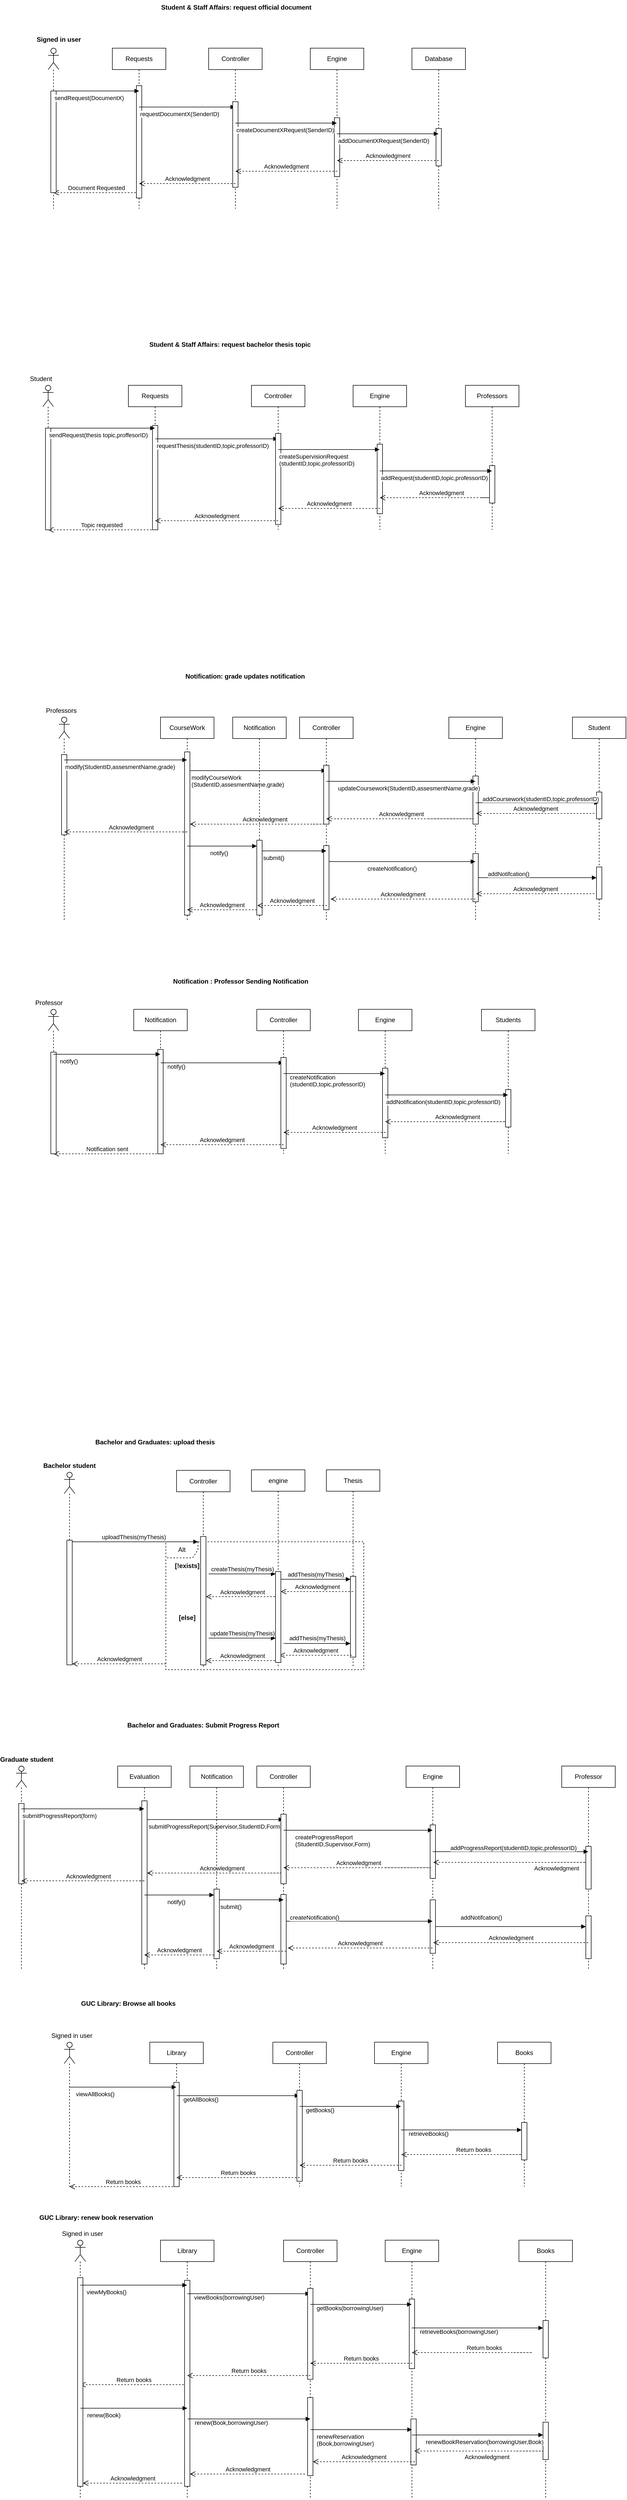 <mxfile version="12.8.1" type="device"><diagram id="e7e014a7-5840-1c2e-5031-d8a46d1fe8dd" name="Page-1"><mxGraphModel dx="222" dy="439" grid="1" gridSize="10" guides="1" tooltips="1" connect="1" arrows="1" fold="1" page="1" pageScale="1" pageWidth="1169" pageHeight="826" background="#ffffff" math="0" shadow="0"><root><mxCell id="0"/><mxCell id="1" parent="0"/><mxCell id="sumf7dW322j7zXAEH1LF-1" value="" style="shape=umlLifeline;participant=umlActor;perimeter=lifelinePerimeter;whiteSpace=wrap;html=1;container=1;collapsible=0;recursiveResize=0;verticalAlign=top;spacingTop=36;labelBackgroundColor=#ffffff;outlineConnect=0;" parent="1" vertex="1"><mxGeometry x="90" y="300" width="20" height="300" as="geometry"/></mxCell><mxCell id="sumf7dW322j7zXAEH1LF-2" value="Document Requested" style="html=1;verticalAlign=bottom;endArrow=open;dashed=1;endSize=8;" parent="sumf7dW322j7zXAEH1LF-1" source="sumf7dW322j7zXAEH1LF-4" edge="1"><mxGeometry relative="1" as="geometry"><mxPoint x="180.33" y="270" as="sourcePoint"/><mxPoint x="10" y="270" as="targetPoint"/><Array as="points"><mxPoint x="170" y="270"/></Array></mxGeometry></mxCell><mxCell id="O2Yvw78sYvb6z7XgBQ4A-280" value="" style="html=1;points=[];perimeter=orthogonalPerimeter;" parent="sumf7dW322j7zXAEH1LF-1" vertex="1"><mxGeometry x="5" y="80" width="10" height="190" as="geometry"/></mxCell><mxCell id="sumf7dW322j7zXAEH1LF-3" value=" Student &amp; Staff Affairs: request official document" style="text;align=center;fontStyle=1;verticalAlign=middle;spacingLeft=3;spacingRight=3;strokeColor=none;rotatable=0;points=[[0,0.5],[1,0.5]];portConstraint=eastwest;" parent="1" vertex="1"><mxGeometry x="400" y="210" width="80" height="26" as="geometry"/></mxCell><mxCell id="sumf7dW322j7zXAEH1LF-4" value="Requests" style="shape=umlLifeline;perimeter=lifelinePerimeter;whiteSpace=wrap;html=1;container=1;collapsible=0;recursiveResize=0;outlineConnect=0;" parent="1" vertex="1"><mxGeometry x="210" y="300" width="100" height="300" as="geometry"/></mxCell><mxCell id="sumf7dW322j7zXAEH1LF-5" value="" style="html=1;points=[];perimeter=orthogonalPerimeter;" parent="sumf7dW322j7zXAEH1LF-4" vertex="1"><mxGeometry x="45" y="70" width="10" height="210" as="geometry"/></mxCell><mxCell id="sumf7dW322j7zXAEH1LF-6" value="sendRequest(DocumentX)" style="endArrow=block;endFill=1;html=1;edgeStyle=orthogonalEdgeStyle;align=left;verticalAlign=top;" parent="1" edge="1"><mxGeometry x="-1" relative="1" as="geometry"><mxPoint x="100" y="380" as="sourcePoint"/><mxPoint x="260" y="380" as="targetPoint"/></mxGeometry></mxCell><mxCell id="sumf7dW322j7zXAEH1LF-7" value="requestDocumentX(SenderID)" style="endArrow=block;endFill=1;html=1;edgeStyle=orthogonalEdgeStyle;align=left;verticalAlign=top;" parent="1" target="sumf7dW322j7zXAEH1LF-8" edge="1"><mxGeometry x="-1" relative="1" as="geometry"><mxPoint x="260" y="410" as="sourcePoint"/><mxPoint x="420" y="410" as="targetPoint"/><Array as="points"><mxPoint x="380" y="410"/><mxPoint x="380" y="410"/></Array></mxGeometry></mxCell><mxCell id="sumf7dW322j7zXAEH1LF-8" value="Controller" style="shape=umlLifeline;perimeter=lifelinePerimeter;whiteSpace=wrap;html=1;container=1;collapsible=0;recursiveResize=0;outlineConnect=0;" parent="1" vertex="1"><mxGeometry x="390" y="300" width="100" height="300" as="geometry"/></mxCell><mxCell id="sumf7dW322j7zXAEH1LF-9" value="" style="html=1;points=[];perimeter=orthogonalPerimeter;" parent="sumf7dW322j7zXAEH1LF-8" vertex="1"><mxGeometry x="45" y="100" width="10" height="160" as="geometry"/></mxCell><mxCell id="sumf7dW322j7zXAEH1LF-10" value="Engine" style="shape=umlLifeline;perimeter=lifelinePerimeter;whiteSpace=wrap;html=1;container=1;collapsible=0;recursiveResize=0;outlineConnect=0;" parent="1" vertex="1"><mxGeometry x="580" y="300" width="100" height="300" as="geometry"/></mxCell><mxCell id="sumf7dW322j7zXAEH1LF-11" value="" style="html=1;points=[];perimeter=orthogonalPerimeter;" parent="sumf7dW322j7zXAEH1LF-10" vertex="1"><mxGeometry x="45" y="130" width="10" height="110" as="geometry"/></mxCell><mxCell id="sumf7dW322j7zXAEH1LF-12" value="createDocumentXRequest(SenderID)" style="endArrow=block;endFill=1;html=1;edgeStyle=orthogonalEdgeStyle;align=left;verticalAlign=top;" parent="1" target="sumf7dW322j7zXAEH1LF-10" edge="1"><mxGeometry x="-1" relative="1" as="geometry"><mxPoint x="440" y="440" as="sourcePoint"/><mxPoint x="600" y="440" as="targetPoint"/><Array as="points"><mxPoint x="570" y="440"/><mxPoint x="570" y="440"/></Array></mxGeometry></mxCell><mxCell id="sumf7dW322j7zXAEH1LF-13" value="Database" style="shape=umlLifeline;perimeter=lifelinePerimeter;whiteSpace=wrap;html=1;container=1;collapsible=0;recursiveResize=0;outlineConnect=0;" parent="1" vertex="1"><mxGeometry x="770" y="300" width="100" height="300" as="geometry"/></mxCell><mxCell id="sumf7dW322j7zXAEH1LF-14" value="" style="html=1;points=[];perimeter=orthogonalPerimeter;" parent="sumf7dW322j7zXAEH1LF-13" vertex="1"><mxGeometry x="45" y="150" width="10" height="70" as="geometry"/></mxCell><mxCell id="sumf7dW322j7zXAEH1LF-15" value="addDocumentXRequest(SenderID)" style="endArrow=block;endFill=1;html=1;edgeStyle=orthogonalEdgeStyle;align=left;verticalAlign=top;" parent="1" edge="1"><mxGeometry x="-1" relative="1" as="geometry"><mxPoint x="630" y="460.0" as="sourcePoint"/><mxPoint x="819.5" y="460.0" as="targetPoint"/><Array as="points"><mxPoint x="760" y="460"/><mxPoint x="760" y="460"/></Array></mxGeometry></mxCell><mxCell id="sumf7dW322j7zXAEH1LF-16" value="Acknowledgment" style="html=1;verticalAlign=bottom;endArrow=open;dashed=1;endSize=8;" parent="1" target="sumf7dW322j7zXAEH1LF-10" edge="1"><mxGeometry relative="1" as="geometry"><mxPoint x="820" y="510" as="sourcePoint"/><mxPoint x="420" y="520" as="targetPoint"/><Array as="points"><mxPoint x="820" y="510"/></Array></mxGeometry></mxCell><mxCell id="sumf7dW322j7zXAEH1LF-17" value="&lt;span style=&quot;display: inline ; float: none ; background-color: rgb(255 , 255 , 255) ; color: rgb(0 , 0 , 0) ; font-family: &amp;#34;helvetica&amp;#34; ; font-size: 11px ; font-style: normal ; font-variant: normal ; font-weight: 400 ; letter-spacing: normal ; line-height: 13.2px ; text-align: center ; text-decoration: none ; text-indent: 0px ; text-transform: none ; white-space: nowrap ; word-spacing: 0px ; word-wrap: normal&quot;&gt;Acknowledgment&lt;/span&gt;" style="html=1;verticalAlign=bottom;endArrow=open;dashed=1;endSize=8;" parent="1" edge="1"><mxGeometry relative="1" as="geometry"><mxPoint x="630.33" y="530.0" as="sourcePoint"/><mxPoint x="439.997" y="530.0" as="targetPoint"/><Array as="points"><mxPoint x="630.33" y="530"/></Array></mxGeometry></mxCell><mxCell id="sumf7dW322j7zXAEH1LF-18" value="&lt;span style=&quot;display: inline ; float: none ; background-color: rgb(255 , 255 , 255) ; color: rgb(0 , 0 , 0) ; font-family: &amp;#34;helvetica&amp;#34; ; font-size: 11px ; font-style: normal ; font-variant: normal ; font-weight: 400 ; letter-spacing: normal ; line-height: 13.2px ; text-align: center ; text-decoration: none ; text-indent: 0px ; text-transform: none ; white-space: nowrap ; word-spacing: 0px ; word-wrap: normal&quot;&gt;Acknowledgment&lt;/span&gt;" style="html=1;verticalAlign=bottom;endArrow=open;dashed=1;endSize=8;" parent="1" edge="1"><mxGeometry relative="1" as="geometry"><mxPoint x="440" y="553" as="sourcePoint"/><mxPoint x="259.997" y="553.0" as="targetPoint"/><Array as="points"><mxPoint x="440" y="553"/></Array></mxGeometry></mxCell><mxCell id="sumf7dW322j7zXAEH1LF-19" value="" style="shape=umlLifeline;participant=umlActor;perimeter=lifelinePerimeter;whiteSpace=wrap;html=1;container=1;collapsible=0;recursiveResize=0;verticalAlign=top;spacingTop=36;labelBackgroundColor=#ffffff;outlineConnect=0;" parent="1" vertex="1"><mxGeometry x="80" y="930" width="20" height="270" as="geometry"/></mxCell><mxCell id="sumf7dW322j7zXAEH1LF-20" value="Topic requested" style="html=1;verticalAlign=bottom;endArrow=open;dashed=1;endSize=8;" parent="sumf7dW322j7zXAEH1LF-19" source="sumf7dW322j7zXAEH1LF-22" edge="1"><mxGeometry relative="1" as="geometry"><mxPoint x="180.33" y="270" as="sourcePoint"/><mxPoint x="10" y="270" as="targetPoint"/><Array as="points"><mxPoint x="170" y="270"/></Array></mxGeometry></mxCell><mxCell id="O2Yvw78sYvb6z7XgBQ4A-281" value="" style="html=1;points=[];perimeter=orthogonalPerimeter;" parent="sumf7dW322j7zXAEH1LF-19" vertex="1"><mxGeometry x="5" y="80" width="10" height="190" as="geometry"/></mxCell><mxCell id="sumf7dW322j7zXAEH1LF-21" value="Student &amp; Staff Affairs: request bachelor thesis topic" style="text;align=center;fontStyle=1;verticalAlign=middle;spacingLeft=3;spacingRight=3;strokeColor=none;rotatable=0;points=[[0,0.5],[1,0.5]];portConstraint=eastwest;" parent="1" vertex="1"><mxGeometry x="390" y="840" width="80" height="26" as="geometry"/></mxCell><mxCell id="sumf7dW322j7zXAEH1LF-22" value="Requests" style="shape=umlLifeline;perimeter=lifelinePerimeter;whiteSpace=wrap;html=1;container=1;collapsible=0;recursiveResize=0;outlineConnect=0;" parent="1" vertex="1"><mxGeometry x="240" y="930" width="100" height="270" as="geometry"/></mxCell><mxCell id="sumf7dW322j7zXAEH1LF-23" value="" style="html=1;points=[];perimeter=orthogonalPerimeter;" parent="sumf7dW322j7zXAEH1LF-22" vertex="1"><mxGeometry x="45" y="75" width="10" height="195" as="geometry"/></mxCell><mxCell id="sumf7dW322j7zXAEH1LF-24" value="sendRequest(thesis topic,proffesorID)" style="endArrow=block;endFill=1;html=1;edgeStyle=orthogonalEdgeStyle;align=left;verticalAlign=top;" parent="1" target="sumf7dW322j7zXAEH1LF-22" edge="1"><mxGeometry x="-1" relative="1" as="geometry"><mxPoint x="90" y="1010" as="sourcePoint"/><mxPoint x="250" y="1010" as="targetPoint"/><Array as="points"><mxPoint x="240" y="1010"/><mxPoint x="240" y="1010"/></Array></mxGeometry></mxCell><mxCell id="sumf7dW322j7zXAEH1LF-25" value="requestThesis(studentID,topic,professorID)" style="endArrow=block;endFill=1;html=1;edgeStyle=orthogonalEdgeStyle;align=left;verticalAlign=top;" parent="1" target="sumf7dW322j7zXAEH1LF-26" edge="1"><mxGeometry x="-1" relative="1" as="geometry"><mxPoint x="290.5" y="1030" as="sourcePoint"/><mxPoint x="470.0" y="1030.0" as="targetPoint"/><Array as="points"><mxPoint x="450" y="1030"/><mxPoint x="450" y="1030"/></Array></mxGeometry></mxCell><mxCell id="sumf7dW322j7zXAEH1LF-26" value="Controller" style="shape=umlLifeline;perimeter=lifelinePerimeter;whiteSpace=wrap;html=1;container=1;collapsible=0;recursiveResize=0;outlineConnect=0;" parent="1" vertex="1"><mxGeometry x="470" y="930" width="100" height="270" as="geometry"/></mxCell><mxCell id="sumf7dW322j7zXAEH1LF-27" value="" style="html=1;points=[];perimeter=orthogonalPerimeter;" parent="sumf7dW322j7zXAEH1LF-26" vertex="1"><mxGeometry x="45" y="90" width="10" height="170" as="geometry"/></mxCell><mxCell id="sumf7dW322j7zXAEH1LF-28" value="Engine" style="shape=umlLifeline;perimeter=lifelinePerimeter;whiteSpace=wrap;html=1;container=1;collapsible=0;recursiveResize=0;outlineConnect=0;" parent="1" vertex="1"><mxGeometry x="660" y="930" width="100" height="270" as="geometry"/></mxCell><mxCell id="sumf7dW322j7zXAEH1LF-29" value="" style="html=1;points=[];perimeter=orthogonalPerimeter;" parent="sumf7dW322j7zXAEH1LF-28" vertex="1"><mxGeometry x="45" y="110" width="10" height="130" as="geometry"/></mxCell><mxCell id="sumf7dW322j7zXAEH1LF-30" value="createSupervisionRequest&lt;br&gt;(&lt;span style=&quot;display: inline ; float: none ; background-color: rgb(255 , 255 , 255) ; color: rgb(0 , 0 , 0) ; font-family: &amp;#34;helvetica&amp;#34; ; font-size: 11px ; font-style: normal ; font-variant: normal ; font-weight: 400 ; letter-spacing: normal ; line-height: 13.2px ; text-align: left ; text-decoration: none ; text-indent: 0px ; text-transform: none ; white-space: nowrap ; word-spacing: 0px ; word-wrap: normal&quot;&gt;studentID,topic,professorID)&lt;/span&gt;" style="endArrow=block;endFill=1;html=1;edgeStyle=orthogonalEdgeStyle;align=left;verticalAlign=top;" parent="1" target="sumf7dW322j7zXAEH1LF-28" edge="1"><mxGeometry x="-1" relative="1" as="geometry"><mxPoint x="520" y="1050" as="sourcePoint"/><mxPoint x="680" y="1070" as="targetPoint"/><Array as="points"><mxPoint x="520" y="1050"/></Array></mxGeometry></mxCell><mxCell id="sumf7dW322j7zXAEH1LF-31" value="Professors" style="shape=umlLifeline;perimeter=lifelinePerimeter;whiteSpace=wrap;html=1;container=1;collapsible=0;recursiveResize=0;outlineConnect=0;" parent="1" vertex="1"><mxGeometry x="870" y="930" width="100" height="270" as="geometry"/></mxCell><mxCell id="sumf7dW322j7zXAEH1LF-32" value="" style="html=1;points=[];perimeter=orthogonalPerimeter;" parent="sumf7dW322j7zXAEH1LF-31" vertex="1"><mxGeometry x="45" y="150" width="10" height="70" as="geometry"/></mxCell><mxCell id="sumf7dW322j7zXAEH1LF-33" value="addRequest(&lt;span style=&quot;display: inline ; float: none ; background-color: rgb(255 , 255 , 255) ; color: rgb(0 , 0 , 0) ; font-family: &amp;#34;helvetica&amp;#34; ; font-size: 11px ; font-style: normal ; font-variant: normal ; font-weight: 400 ; letter-spacing: normal ; line-height: 13.2px ; text-align: left ; text-decoration: none ; text-indent: 0px ; text-transform: none ; white-space: nowrap ; word-spacing: 0px ; word-wrap: normal&quot;&gt;studentID,topic,professorID)&lt;/span&gt;" style="endArrow=block;endFill=1;html=1;edgeStyle=orthogonalEdgeStyle;align=left;verticalAlign=top;" parent="1" target="sumf7dW322j7zXAEH1LF-31" edge="1"><mxGeometry x="-1" relative="1" as="geometry"><mxPoint x="710" y="1090" as="sourcePoint"/><mxPoint x="899.5" y="1090" as="targetPoint"/><Array as="points"><mxPoint x="850" y="1090"/><mxPoint x="850" y="1090"/></Array></mxGeometry></mxCell><mxCell id="sumf7dW322j7zXAEH1LF-34" value="Acknowledgment" style="html=1;verticalAlign=bottom;endArrow=open;dashed=1;endSize=8;" parent="1" target="sumf7dW322j7zXAEH1LF-28" edge="1"><mxGeometry relative="1" as="geometry"><mxPoint x="900" y="1140" as="sourcePoint"/><mxPoint x="500" y="1150" as="targetPoint"/><Array as="points"><mxPoint x="900" y="1140"/><mxPoint x="920" y="1140"/></Array></mxGeometry></mxCell><mxCell id="sumf7dW322j7zXAEH1LF-35" value="&lt;span style=&quot;display: inline ; float: none ; background-color: rgb(255 , 255 , 255) ; color: rgb(0 , 0 , 0) ; font-family: &amp;#34;helvetica&amp;#34; ; font-size: 11px ; font-style: normal ; font-variant: normal ; font-weight: 400 ; letter-spacing: normal ; line-height: 13.2px ; text-align: center ; text-decoration: none ; text-indent: 0px ; text-transform: none ; white-space: nowrap ; word-spacing: 0px ; word-wrap: normal&quot;&gt;Acknowledgment&lt;/span&gt;" style="html=1;verticalAlign=bottom;endArrow=open;dashed=1;endSize=8;" parent="1" edge="1"><mxGeometry relative="1" as="geometry"><mxPoint x="710.33" y="1160" as="sourcePoint"/><mxPoint x="519.997" y="1160" as="targetPoint"/><Array as="points"><mxPoint x="710.33" y="1160"/></Array></mxGeometry></mxCell><mxCell id="sumf7dW322j7zXAEH1LF-36" value="&lt;span style=&quot;display: inline ; float: none ; background-color: rgb(255 , 255 , 255) ; color: rgb(0 , 0 , 0) ; font-family: &amp;#34;helvetica&amp;#34; ; font-size: 11px ; font-style: normal ; font-variant: normal ; font-weight: 400 ; letter-spacing: normal ; line-height: 13.2px ; text-align: center ; text-decoration: none ; text-indent: 0px ; text-transform: none ; white-space: nowrap ; word-spacing: 0px ; word-wrap: normal&quot;&gt;Acknowledgment&lt;/span&gt;" style="html=1;verticalAlign=bottom;endArrow=open;dashed=1;endSize=8;" parent="1" edge="1"><mxGeometry relative="1" as="geometry"><mxPoint x="520" y="1183" as="sourcePoint"/><mxPoint x="289.997" y="1183" as="targetPoint"/><Array as="points"><mxPoint x="520" y="1183"/></Array></mxGeometry></mxCell><mxCell id="sumf7dW322j7zXAEH1LF-37" value="Student" style="text;strokeColor=none;fillColor=none;align=left;verticalAlign=top;spacingLeft=4;spacingRight=4;overflow=hidden;rotatable=0;points=[[0,0.5],[1,0.5]];portConstraint=eastwest;" parent="1" vertex="1"><mxGeometry x="50" y="904" width="100" height="26" as="geometry"/></mxCell><mxCell id="sumf7dW322j7zXAEH1LF-38" value="" style="shape=umlLifeline;participant=umlActor;perimeter=lifelinePerimeter;whiteSpace=wrap;html=1;container=1;collapsible=0;recursiveResize=0;verticalAlign=top;spacingTop=36;labelBackgroundColor=#ffffff;outlineConnect=0;" parent="1" vertex="1"><mxGeometry x="110" y="1550" width="20" height="380" as="geometry"/></mxCell><mxCell id="O2Yvw78sYvb6z7XgBQ4A-282" value="" style="html=1;points=[];perimeter=orthogonalPerimeter;" parent="sumf7dW322j7zXAEH1LF-38" vertex="1"><mxGeometry x="5" y="70" width="10" height="150" as="geometry"/></mxCell><mxCell id="sumf7dW322j7zXAEH1LF-39" value="Notification: grade updates notification " style="text;align=center;fontStyle=1;verticalAlign=middle;spacingLeft=3;spacingRight=3;strokeColor=none;rotatable=0;points=[[0,0.5],[1,0.5]];portConstraint=eastwest;" parent="1" vertex="1"><mxGeometry x="420" y="1460" width="80" height="26" as="geometry"/></mxCell><mxCell id="sumf7dW322j7zXAEH1LF-40" value="CourseWork" style="shape=umlLifeline;perimeter=lifelinePerimeter;whiteSpace=wrap;html=1;container=1;collapsible=0;recursiveResize=0;outlineConnect=0;size=40;" parent="1" vertex="1"><mxGeometry x="300" y="1550" width="100" height="380" as="geometry"/></mxCell><mxCell id="sumf7dW322j7zXAEH1LF-41" value="" style="html=1;points=[];perimeter=orthogonalPerimeter;" parent="sumf7dW322j7zXAEH1LF-40" vertex="1"><mxGeometry x="45" y="65" width="10" height="305" as="geometry"/></mxCell><mxCell id="sumf7dW322j7zXAEH1LF-42" value="modify(StudentID,assesmentName,grade)" style="endArrow=block;endFill=1;html=1;edgeStyle=orthogonalEdgeStyle;align=left;verticalAlign=top;" parent="1" target="sumf7dW322j7zXAEH1LF-40" edge="1"><mxGeometry x="-1" relative="1" as="geometry"><mxPoint x="120" y="1630" as="sourcePoint"/><mxPoint x="280" y="1630" as="targetPoint"/><Array as="points"><mxPoint x="270" y="1630"/><mxPoint x="270" y="1630"/></Array></mxGeometry></mxCell><mxCell id="sumf7dW322j7zXAEH1LF-43" value="modifyCourseWork&lt;br&gt;(StudentID,assesmentName,grade)" style="endArrow=block;endFill=1;html=1;edgeStyle=orthogonalEdgeStyle;align=left;verticalAlign=top;" parent="1" target="sumf7dW322j7zXAEH1LF-44" edge="1"><mxGeometry x="-1" relative="1" as="geometry"><mxPoint x="355.5" y="1650" as="sourcePoint"/><mxPoint x="535.0" y="1650.0" as="targetPoint"/><Array as="points"><mxPoint x="515" y="1650"/><mxPoint x="515" y="1650"/></Array></mxGeometry></mxCell><mxCell id="sumf7dW322j7zXAEH1LF-44" value="Controller" style="shape=umlLifeline;perimeter=lifelinePerimeter;whiteSpace=wrap;html=1;container=1;collapsible=0;recursiveResize=0;outlineConnect=0;" parent="1" vertex="1"><mxGeometry x="560" y="1550" width="100" height="380" as="geometry"/></mxCell><mxCell id="sumf7dW322j7zXAEH1LF-45" value="" style="html=1;points=[];perimeter=orthogonalPerimeter;" parent="sumf7dW322j7zXAEH1LF-44" vertex="1"><mxGeometry x="45" y="90" width="10" height="110" as="geometry"/></mxCell><mxCell id="O2Yvw78sYvb6z7XgBQ4A-207" value="" style="html=1;points=[];perimeter=orthogonalPerimeter;" parent="sumf7dW322j7zXAEH1LF-44" vertex="1"><mxGeometry x="45" y="240" width="10" height="120" as="geometry"/></mxCell><mxCell id="sumf7dW322j7zXAEH1LF-46" value="Engine" style="shape=umlLifeline;perimeter=lifelinePerimeter;whiteSpace=wrap;html=1;container=1;collapsible=0;recursiveResize=0;outlineConnect=0;" parent="1" vertex="1"><mxGeometry x="839" y="1550" width="100" height="380" as="geometry"/></mxCell><mxCell id="sumf7dW322j7zXAEH1LF-47" value="" style="html=1;points=[];perimeter=orthogonalPerimeter;" parent="sumf7dW322j7zXAEH1LF-46" vertex="1"><mxGeometry x="45" y="110" width="10" height="90" as="geometry"/></mxCell><mxCell id="O2Yvw78sYvb6z7XgBQ4A-210" value="" style="html=1;points=[];perimeter=orthogonalPerimeter;" parent="sumf7dW322j7zXAEH1LF-46" vertex="1"><mxGeometry x="45" y="255" width="10" height="90" as="geometry"/></mxCell><mxCell id="sumf7dW322j7zXAEH1LF-48" value="updateCoursework&lt;span style=&quot;display: inline ; float: none ; background-color: rgb(255 , 255 , 255) ; color: rgb(0 , 0 , 0) ; font-family: &amp;#34;helvetica&amp;#34; ; font-size: 11px ; font-style: normal ; font-variant: normal ; font-weight: 400 ; letter-spacing: normal ; line-height: 13.2px ; text-align: left ; text-decoration: none ; text-indent: 0px ; text-transform: none ; white-space: nowrap ; word-spacing: 0px ; word-wrap: normal&quot;&gt;(StudentID,assesmentName,grade)&lt;/span&gt;&lt;span style=&quot;display: inline ; float: none ; background-color: transparent ; color: transparent ; font-family: monospace ; font-size: 0px ; font-style: normal ; font-variant: normal ; font-weight: 400 ; letter-spacing: normal ; text-align: left ; text-decoration: none ; text-indent: 0px ; text-transform: none ; white-space: nowrap ; word-break: break-all ; word-spacing: 0px&quot;&gt;%3CmxGraphModel%3E%3Croot%3E%3CmxCell%20id%3D%220%22%20%2F%3E%3CmxCell%20id%3D%221%22%20parent%3D%220%22%20%2F%3E%3CmxCell%20id%3D%222%22%20value%3D%22%22%20parent%3D%221%22%20style%3D%22shape%3DumlLifeline%3Bparticipant%3DumlActor%3Bperimeter%3DlifelinePerimeter%3BwhiteSpace%3Dwrap%3Bhtml%3D1%3Bcontainer%3D1%3Bcollapsible%3D0%3BrecursiveResize%3D0%3BverticalAlign%3Dtop%3BspacingTop%3D36%3BlabelBackgroundColor%3D%23ffffff%3BoutlineConnect%3D0%3B%22%20vertex%3D%221%22%3E%3CmxGeometry%20as%3D%22geometry%22%20x%3D%22100%22%20y%3D%22790%22%20width%3D%2220%22%20height%3D%22300%22%20%2F%3E%3C%2FmxCell%3E%3CmxCell%20id%3D%223%22%20value%3D%22Topic%20requested%22%20parent%3D%222%22%20style%3D%22html%3D1%3BverticalAlign%3Dbottom%3BendArrow%3Dopen%3Bdashed%3D1%3BendSize%3D8%3B%22%20source%3D%225%22%20edge%3D%221%22%3E%3CmxGeometry%20as%3D%22geometry%22%20relative%3D%221%22%3E%3CmxPoint%20as%3D%22sourcePoint%22%20x%3D%22180.33%22%20y%3D%22270%22%20%2F%3E%3CmxPoint%20as%3D%22targetPoint%22%20x%3D%2210%22%20y%3D%22270%22%20%2F%3E%3CArray%20as%3D%22points%22%3E%3CmxPoint%20x%3D%22170%22%20y%3D%22270%22%20%2F%3E%3C%2FArray%3E%3C%2FmxGeometry%3E%3C%2FmxCell%3E%3CmxCell%20id%3D%224%22%20value%3D%22Request%3A%20request%20bachelor%20thesis%20topic%22%20parent%3D%221%22%20style%3D%22text%3Balign%3Dcenter%3BfontStyle%3D1%3BverticalAlign%3Dmiddle%3BspacingLeft%3D3%3BspacingRight%3D3%3BstrokeColor%3Dnone%3Brotatable%3D0%3Bpoints%3D%5B%5B0%2C0.5%5D%2C%5B1%2C0.5%5D%5D%3BportConstraint%3Deastwest%3B%22%20vertex%3D%221%22%3E%3CmxGeometry%20as%3D%22geometry%22%20x%3D%22410%22%20y%3D%22700%22%20width%3D%2280%22%20height%3D%2226%22%20%2F%3E%3C%2FmxCell%3E%3CmxCell%20id%3D%225%22%20value%3D%22Requests%22%20parent%3D%221%22%20style%3D%22shape%3DumlLifeline%3Bperimeter%3DlifelinePerimeter%3BwhiteSpace%3Dwrap%3Bhtml%3D1%3Bcontainer%3D1%3Bcollapsible%3D0%3BrecursiveResize%3D0%3BoutlineConnect%3D0%3B%22%20vertex%3D%221%22%3E%3CmxGeometry%20as%3D%22geometry%22%20x%3D%22260%22%20y%3D%22790%22%20width%3D%22100%22%20height%3D%22300%22%20%2F%3E%3C%2FmxCell%3E%3CmxCell%20id%3D%226%22%20value%3D%22sendRequest(thesis%20topic%2CproffesorID)%22%20parent%3D%221%22%20style%3D%22endArrow%3Dblock%3BendFill%3D1%3Bhtml%3D1%3BedgeStyle%3DorthogonalEdgeStyle%3Balign%3Dleft%3BverticalAlign%3Dtop%3B%22%20edge%3D%221%22%20target%3D%225%22%3E%3CmxGeometry%20as%3D%22geometry%22%20x%3D%22-1%22%20relative%3D%221%22%3E%3CmxPoint%20as%3D%22sourcePoint%22%20x%3D%22110%22%20y%3D%22870%22%20%2F%3E%3CmxPoint%20as%3D%22targetPoint%22%20x%3D%22270%22%20y%3D%22870.0%22%20%2F%3E%3CArray%20as%3D%22points%22%3E%3CmxPoint%20x%3D%22260%22%20y%3D%22870%22%20%2F%3E%3CmxPoint%20x%3D%22260%22%20y%3D%22870%22%20%2F%3E%3C%2FArray%3E%3C%2FmxGeometry%3E%3C%2FmxCell%3E%3CmxCell%20id%3D%227%22%20value%3D%22requestThesis(studentID%2Ctopic%2CprofessorID)%22%20parent%3D%221%22%20style%3D%22endArrow%3Dblock%3BendFill%3D1%3Bhtml%3D1%3BedgeStyle%3DorthogonalEdgeStyle%3Balign%3Dleft%3BverticalAlign%3Dtop%3B%22%20edge%3D%221%22%20target%3D%228%22%3E%3CmxGeometry%20as%3D%22geometry%22%20x%3D%22-1%22%20relative%3D%221%22%3E%3CmxPoint%20as%3D%22sourcePoint%22%20x%3D%22310.5%22%20y%3D%22890%22%20%2F%3E%3CmxPoint%20as%3D%22targetPoint%22%20x%3D%22490.0%22%20y%3D%22890.0%22%20%2F%3E%3CArray%20as%3D%22points%22%3E%3CmxPoint%20x%3D%22470%22%20y%3D%22890%22%20%2F%3E%3CmxPoint%20x%3D%22470%22%20y%3D%22890%22%20%2F%3E%3C%2FArray%3E%3C%2FmxGeometry%3E%3C%2FmxCell%3E%3CmxCell%20id%3D%228%22%20value%3D%22Controller%22%20parent%3D%221%22%20style%3D%22shape%3DumlLifeline%3Bperimeter%3DlifelinePerimeter%3BwhiteSpace%3Dwrap%3Bhtml%3D1%3Bcontainer%3D1%3Bcollapsible%3D0%3BrecursiveResize%3D0%3BoutlineConnect%3D0%3B%22%20vertex%3D%221%22%3E%3CmxGeometry%20as%3D%22geometry%22%20x%3D%22490%22%20y%3D%22790%22%20width%3D%22100%22%20height%3D%22300%22%20%2F%3E%3C%2FmxCell%3E%3CmxCell%20id%3D%229%22%20value%3D%22Engine%22%20parent%3D%221%22%20style%3D%22shape%3DumlLifeline%3Bperimeter%3DlifelinePerimeter%3BwhiteSpace%3Dwrap%3Bhtml%3D1%3Bcontainer%3D1%3Bcollapsible%3D0%3BrecursiveResize%3D0%3BoutlineConnect%3D0%3B%22%20vertex%3D%221%22%3E%3CmxGeometry%20as%3D%22geometry%22%20x%3D%22680%22%20y%3D%22790%22%20width%3D%22100%22%20height%3D%22300%22%20%2F%3E%3C%2FmxCell%3E%3CmxCell%20id%3D%2210%22%20value%3D%22createSupervisionRequest%26lt%3Bbr%26gt%3B(%26lt%3Bspan%20style%3D%26quot%3Bdisplay%3A%20inline%20%3B%20float%3A%20none%20%3B%20background-color%3A%20rgb(255%20%2C%20255%20%2C%20255)%20%3B%20color%3A%20rgb(0%20%2C%200%20%2C%200)%20%3B%20font-family%3A%20%26amp%3B%2334%3Bhelvetica%26amp%3B%2334%3B%20%3B%20font-size%3A%2011px%20%3B%20font-style%3A%20normal%20%3B%20font-variant%3A%20normal%20%3B%20font-weight%3A%20400%20%3B%20letter-spacing%3A%20normal%20%3B%20line-height%3A%2013.2px%20%3B%20text-align%3A%20left%20%3B%20text-decoration%3A%20none%20%3B%20text-indent%3A%200px%20%3B%20text-transform%3A%20none%20%3B%20white-space%3A%20nowrap%20%3B%20word-spacing%3A%200px%20%3B%20word-wrap%3A%20normal%26quot%3B%26gt%3BstudentID%2Ctopic%2CprofessorID)%26lt%3B%2Fspan%26gt%3B%22%20parent%3D%221%22%20style%3D%22endArrow%3Dblock%3BendFill%3D1%3Bhtml%3D1%3BedgeStyle%3DorthogonalEdgeStyle%3Balign%3Dleft%3BverticalAlign%3Dtop%3B%22%20edge%3D%221%22%20target%3D%229%22%3E%3CmxGeometry%20as%3D%22geometry%22%20x%3D%22-1%22%20relative%3D%221%22%3E%3CmxPoint%20as%3D%22sourcePoint%22%20x%3D%22540%22%20y%3D%22910%22%20%2F%3E%3CmxPoint%20as%3D%22targetPoint%22%20x%3D%22700%22%20y%3D%22930%22%20%2F%3E%3CArray%20as%3D%22points%22%3E%3CmxPoint%20x%3D%22540%22%20y%3D%22910%22%20%2F%3E%3C%2FArray%3E%3C%2FmxGeometry%3E%3C%2FmxCell%3E%3CmxCell%20id%3D%2211%22%20value%3D%22Professor%22%20parent%3D%221%22%20style%3D%22shape%3DumlLifeline%3Bperimeter%3DlifelinePerimeter%3BwhiteSpace%3Dwrap%3Bhtml%3D1%3Bcontainer%3D1%3Bcollapsible%3D0%3BrecursiveResize%3D0%3BoutlineConnect%3D0%3B%22%20vertex%3D%221%22%3E%3CmxGeometry%20as%3D%22geometry%22%20x%3D%22890%22%20y%3D%22790%22%20width%3D%22100%22%20height%3D%22300%22%20%2F%3E%3C%2FmxCell%3E%3CmxCell%20id%3D%2212%22%20value%3D%22addRequest(%26lt%3Bspan%20style%3D%26quot%3Bdisplay%3A%20inline%20%3B%20float%3A%20none%20%3B%20background-color%3A%20rgb(255%20%2C%20255%20%2C%20255)%20%3B%20color%3A%20rgb(0%20%2C%200%20%2C%200)%20%3B%20font-family%3A%20%26amp%3B%2334%3Bhelvetica%26amp%3B%2334%3B%20%3B%20font-size%3A%2011px%20%3B%20font-style%3A%20normal%20%3B%20font-variant%3A%20normal%20%3B%20font-weight%3A%20400%20%3B%20letter-spacing%3A%20normal%20%3B%20line-height%3A%2013.2px%20%3B%20text-align%3A%20left%20%3B%20text-decoration%3A%20none%20%3B%20text-indent%3A%200px%20%3B%20text-transform%3A%20none%20%3B%20white-space%3A%20nowrap%20%3B%20word-spacing%3A%200px%20%3B%20word-wrap%3A%20normal%26quot%3B%26gt%3BstudentID%2Ctopic%2CprofessorID)%26lt%3B%2Fspan%26gt%3B%22%20parent%3D%221%22%20style%3D%22endArrow%3Dblock%3BendFill%3D1%3Bhtml%3D1%3BedgeStyle%3DorthogonalEdgeStyle%3Balign%3Dleft%3BverticalAlign%3Dtop%3B%22%20edge%3D%221%22%20target%3D%2211%22%3E%3CmxGeometry%20as%3D%22geometry%22%20x%3D%22-1%22%20relative%3D%221%22%3E%3CmxPoint%20as%3D%22sourcePoint%22%20x%3D%22730%22%20y%3D%22950%22%20%2F%3E%3CmxPoint%20as%3D%22targetPoint%22%20x%3D%22919.5%22%20y%3D%22950.0%22%20%2F%3E%3CArray%20as%3D%22points%22%3E%3CmxPoint%20x%3D%22870%22%20y%3D%22950%22%20%2F%3E%3CmxPoint%20x%3D%22870%22%20y%3D%22950%22%20%2F%3E%3C%2FArray%3E%3C%2FmxGeometry%3E%3C%2FmxCell%3E%3CmxCell%20id%3D%2213%22%20value%3D%22Acknowledgment%22%20parent%3D%221%22%20style%3D%22html%3D1%3BverticalAlign%3Dbottom%3BendArrow%3Dopen%3Bdashed%3D1%3BendSize%3D8%3B%22%20edge%3D%221%22%20target%3D%229%22%3E%3CmxGeometry%20as%3D%22geometry%22%20relative%3D%221%22%3E%3CmxPoint%20as%3D%22sourcePoint%22%20x%3D%22920%22%20y%3D%221000%22%20%2F%3E%3CmxPoint%20as%3D%22targetPoint%22%20x%3D%22520%22%20y%3D%221010%22%20%2F%3E%3CArray%20as%3D%22points%22%3E%3CmxPoint%20x%3D%22920%22%20y%3D%221000%22%20%2F%3E%3CmxPoint%20x%3D%22940%22%20y%3D%221000%22%20%2F%3E%3C%2FArray%3E%3C%2FmxGeometry%3E%3C%2FmxCell%3E%3CmxCell%20id%3D%2214%22%20value%3D%22%26lt%3Bspan%20style%3D%26quot%3Bdisplay%3A%20inline%20%3B%20float%3A%20none%20%3B%20background-color%3A%20rgb(255%20%2C%20255%20%2C%20255)%20%3B%20color%3A%20rgb(0%20%2C%200%20%2C%200)%20%3B%20font-family%3A%20%26amp%3B%2334%3Bhelvetica%26amp%3B%2334%3B%20%3B%20font-size%3A%2011px%20%3B%20font-style%3A%20normal%20%3B%20font-variant%3A%20normal%20%3B%20font-weight%3A%20400%20%3B%20letter-spacing%3A%20normal%20%3B%20line-height%3A%2013.2px%20%3B%20text-align%3A%20center%20%3B%20text-decoration%3A%20none%20%3B%20text-indent%3A%200px%20%3B%20text-transform%3A%20none%20%3B%20white-space%3A%20nowrap%20%3B%20word-spacing%3A%200px%20%3B%20word-wrap%3A%20normal%26quot%3B%26gt%3BAcknowledgment%26lt%3B%2Fspan%26gt%3B%22%20parent%3D%221%22%20style%3D%22html%3D1%3BverticalAlign%3Dbottom%3BendArrow%3Dopen%3Bdashed%3D1%3BendSize%3D8%3B%22%20edge%3D%221%22%3E%3CmxGeometry%20as%3D%22geometry%22%20relative%3D%221%22%3E%3CmxPoint%20as%3D%22sourcePoint%22%20x%3D%22730.33%22%20y%3D%221020%22%20%2F%3E%3CmxPoint%20as%3D%22targetPoint%22%20x%3D%22539.997%22%20y%3D%221020%22%20%2F%3E%3CArray%20as%3D%22points%22%3E%3CmxPoint%20x%3D%22730.33%22%20y%3D%221020%22%20%2F%3E%3C%2FArray%3E%3C%2FmxGeometry%3E%3C%2FmxCell%3E%3CmxCell%20id%3D%2215%22%20value%3D%22%26lt%3Bspan%20style%3D%26quot%3Bdisplay%3A%20inline%20%3B%20float%3A%20none%20%3B%20background-color%3A%20rgb(255%20%2C%20255%20%2C%20255)%20%3B%20color%3A%20rgb(0%20%2C%200%20%2C%200)%20%3B%20font-family%3A%20%26amp%3B%2334%3Bhelvetica%26amp%3B%2334%3B%20%3B%20font-size%3A%2011px%20%3B%20font-style%3A%20normal%20%3B%20font-variant%3A%20normal%20%3B%20font-weight%3A%20400%20%3B%20letter-spacing%3A%20normal%20%3B%20line-height%3A%2013.2px%20%3B%20text-align%3A%20center%20%3B%20text-decoration%3A%20none%20%3B%20text-indent%3A%200px%20%3B%20text-transform%3A%20none%20%3B%20white-space%3A%20nowrap%20%3B%20word-spacing%3A%200px%20%3B%20word-wrap%3A%20normal%26quot%3B%26gt%3BAcknowledgment%26lt%3B%2Fspan%26gt%3B%22%20parent%3D%221%22%20style%3D%22html%3D1%3BverticalAlign%3Dbottom%3BendArrow%3Dopen%3Bdashed%3D1%3BendSize%3D8%3B%22%20edge%3D%221%22%3E%3CmxGeometry%20as%3D%22geometry%22%20relative%3D%221%22%3E%3CmxPoint%20as%3D%22sourcePoint%22%20x%3D%22540%22%20y%3D%221043%22%20%2F%3E%3CmxPoint%20as%3D%22targetPoint%22%20x%3D%22309.997%22%20y%3D%221043%22%20%2F%3E%3CArray%20as%3D%22points%22%3E%3CmxPoint%20x%3D%22540%22%20y%3D%221043%22%20%2F%3E%3C%2FArray%3E%3C%2FmxGeometry%3E%3C%2FmxCell%3E%3CmxCell%20id%3D%2216%22%20value%3D%22Student%22%20parent%3D%221%22%20style%3D%22text%3BstrokeColor%3Dnone%3BfillColor%3Dnone%3Balign%3Dleft%3BverticalAlign%3Dtop%3BspacingLeft%3D4%3BspacingRight%3D4%3Boverflow%3Dhidden%3Brotatable%3D0%3Bpoints%3D%5B%5B0%2C0.5%5D%2C%5B1%2C0.5%5D%5D%3BportConstraint%3Deastwest%3B%22%20vertex%3D%221%22%3E%3CmxGeometry%20as%3D%22geometry%22%20x%3D%2270%22%20y%3D%22764%22%20width%3D%22100%22%20height%3D%2226%22%20%2F%3E%3C%2FmxCell%3E%3C%2Froot%3E%3C%2FmxGraphModel%3&lt;/span&gt;" style="endArrow=block;endFill=1;html=1;edgeStyle=orthogonalEdgeStyle;align=left;verticalAlign=top;" parent="1" target="sumf7dW322j7zXAEH1LF-46" edge="1"><mxGeometry x="-0.856" relative="1" as="geometry"><mxPoint x="610" y="1670" as="sourcePoint"/><mxPoint x="770" y="1690" as="targetPoint"/><Array as="points"><mxPoint x="610" y="1670"/></Array><mxPoint as="offset"/></mxGeometry></mxCell><mxCell id="sumf7dW322j7zXAEH1LF-49" value="Student" style="shape=umlLifeline;perimeter=lifelinePerimeter;whiteSpace=wrap;html=1;container=1;collapsible=0;recursiveResize=0;outlineConnect=0;" parent="1" vertex="1"><mxGeometry x="1070" y="1550" width="100" height="380" as="geometry"/></mxCell><mxCell id="sumf7dW322j7zXAEH1LF-50" value="" style="html=1;points=[];perimeter=orthogonalPerimeter;" parent="sumf7dW322j7zXAEH1LF-49" vertex="1"><mxGeometry x="45" y="140" width="10" height="50" as="geometry"/></mxCell><mxCell id="O2Yvw78sYvb6z7XgBQ4A-211" value="" style="html=1;points=[];perimeter=orthogonalPerimeter;" parent="sumf7dW322j7zXAEH1LF-49" vertex="1"><mxGeometry x="45" y="280" width="10" height="60" as="geometry"/></mxCell><mxCell id="sumf7dW322j7zXAEH1LF-51" value="addCoursework(&lt;span style=&quot;display: inline ; float: none ; background-color: rgb(255 , 255 , 255) ; color: rgb(0 , 0 , 0) ; font-family: &amp;#34;helvetica&amp;#34; ; font-size: 11px ; font-style: normal ; font-variant: normal ; font-weight: 400 ; letter-spacing: normal ; line-height: 13.2px ; text-align: left ; text-decoration: none ; text-indent: 0px ; text-transform: none ; white-space: nowrap ; word-spacing: 0px ; word-wrap: normal&quot;&gt;studentID,topic,professorID)&lt;/span&gt;" style="endArrow=block;endFill=1;html=1;edgeStyle=orthogonalEdgeStyle;align=left;verticalAlign=top;" parent="1" target="sumf7dW322j7zXAEH1LF-49" edge="1"><mxGeometry x="0.215" y="131" relative="1" as="geometry"><mxPoint x="889" y="1710" as="sourcePoint"/><mxPoint x="1078.5" y="1710" as="targetPoint"/><Array as="points"><mxPoint x="1029" y="1710"/><mxPoint x="1029" y="1710"/></Array><mxPoint x="-129" y="111" as="offset"/></mxGeometry></mxCell><mxCell id="sumf7dW322j7zXAEH1LF-52" value="Acknowledgment" style="html=1;verticalAlign=bottom;endArrow=open;dashed=1;endSize=8;" parent="1" edge="1"><mxGeometry relative="1" as="geometry"><mxPoint x="1111" y="1730" as="sourcePoint"/><mxPoint x="890" y="1730" as="targetPoint"/><Array as="points"><mxPoint x="1111" y="1730"/><mxPoint x="991" y="1730"/></Array></mxGeometry></mxCell><mxCell id="sumf7dW322j7zXAEH1LF-53" value="&lt;span style=&quot;display: inline ; float: none ; background-color: rgb(255 , 255 , 255) ; color: rgb(0 , 0 , 0) ; font-family: &amp;#34;helvetica&amp;#34; ; font-size: 11px ; font-style: normal ; font-variant: normal ; font-weight: 400 ; letter-spacing: normal ; line-height: 13.2px ; text-align: center ; text-decoration: none ; text-indent: 0px ; text-transform: none ; white-space: nowrap ; word-spacing: 0px ; word-wrap: normal&quot;&gt;Acknowledgment&lt;/span&gt;" style="html=1;verticalAlign=bottom;endArrow=open;dashed=1;endSize=8;" parent="1" edge="1"><mxGeometry x="0.243" relative="1" as="geometry"><mxPoint x="800.33" y="1740" as="sourcePoint"/><mxPoint x="609.997" y="1740" as="targetPoint"/><Array as="points"><mxPoint x="890" y="1740"/><mxPoint x="800.33" y="1740"/></Array><mxPoint as="offset"/></mxGeometry></mxCell><mxCell id="sumf7dW322j7zXAEH1LF-54" value="&lt;span style=&quot;display: inline ; float: none ; background-color: rgb(255 , 255 , 255) ; color: rgb(0 , 0 , 0) ; font-family: &amp;#34;helvetica&amp;#34; ; font-size: 11px ; font-style: normal ; font-variant: normal ; font-weight: 400 ; letter-spacing: normal ; line-height: 13.2px ; text-align: center ; text-decoration: none ; text-indent: 0px ; text-transform: none ; white-space: nowrap ; word-spacing: 0px ; word-wrap: normal&quot;&gt;Acknowledgment&lt;/span&gt;" style="html=1;verticalAlign=bottom;endArrow=open;dashed=1;endSize=8;" parent="1" edge="1"><mxGeometry relative="1" as="geometry"><mxPoint x="585" y="1750" as="sourcePoint"/><mxPoint x="354.997" y="1750" as="targetPoint"/><Array as="points"><mxPoint x="610" y="1750"/><mxPoint x="585" y="1750"/></Array></mxGeometry></mxCell><mxCell id="sumf7dW322j7zXAEH1LF-55" value="Professors" style="text;strokeColor=none;fillColor=none;align=left;verticalAlign=top;spacingLeft=4;spacingRight=4;overflow=hidden;rotatable=0;points=[[0,0.5],[1,0.5]];portConstraint=eastwest;" parent="1" vertex="1"><mxGeometry x="80" y="1524" width="100" height="26" as="geometry"/></mxCell><mxCell id="sumf7dW322j7zXAEH1LF-56" value="notify()" style="endArrow=block;endFill=1;html=1;edgeStyle=orthogonalEdgeStyle;align=left;verticalAlign=top;" parent="1" edge="1"><mxGeometry x="-0.375" relative="1" as="geometry"><mxPoint x="350" y="1791" as="sourcePoint"/><mxPoint x="480" y="1791" as="targetPoint"/><mxPoint as="offset"/></mxGeometry></mxCell><mxCell id="sumf7dW322j7zXAEH1LF-57" value="Notification" style="shape=umlLifeline;perimeter=lifelinePerimeter;whiteSpace=wrap;html=1;container=1;collapsible=0;recursiveResize=0;outlineConnect=0;" parent="1" vertex="1"><mxGeometry x="435" y="1550" width="100" height="380" as="geometry"/></mxCell><mxCell id="sumf7dW322j7zXAEH1LF-58" value="" style="html=1;points=[];perimeter=orthogonalPerimeter;" parent="sumf7dW322j7zXAEH1LF-57" vertex="1"><mxGeometry x="45" y="230" width="10" height="140" as="geometry"/></mxCell><mxCell id="sumf7dW322j7zXAEH1LF-59" value="submit()" style="endArrow=block;endFill=1;html=1;edgeStyle=orthogonalEdgeStyle;align=left;verticalAlign=top;" parent="1" edge="1"><mxGeometry x="-1" relative="1" as="geometry"><mxPoint x="490" y="1800" as="sourcePoint"/><mxPoint x="610" y="1800" as="targetPoint"/></mxGeometry></mxCell><mxCell id="sumf7dW322j7zXAEH1LF-60" value="createNotification()" style="endArrow=block;endFill=1;html=1;edgeStyle=orthogonalEdgeStyle;align=left;verticalAlign=top;" parent="1" source="O2Yvw78sYvb6z7XgBQ4A-207" target="sumf7dW322j7zXAEH1LF-46" edge="1"><mxGeometry x="0.165" y="-90" relative="1" as="geometry"><mxPoint x="670" y="1820" as="sourcePoint"/><mxPoint x="830" y="1822" as="targetPoint"/><Array as="points"><mxPoint x="660" y="1820"/><mxPoint x="660" y="1820"/></Array><mxPoint x="-90" y="-90" as="offset"/></mxGeometry></mxCell><mxCell id="sumf7dW322j7zXAEH1LF-61" value="addNotifcation()" style="endArrow=block;endFill=1;html=1;edgeStyle=orthogonalEdgeStyle;align=left;verticalAlign=top;" parent="1" source="O2Yvw78sYvb6z7XgBQ4A-210" target="O2Yvw78sYvb6z7XgBQ4A-211" edge="1"><mxGeometry x="0.321" y="132" relative="1" as="geometry"><mxPoint x="930" y="1840" as="sourcePoint"/><mxPoint x="1040" y="1840" as="targetPoint"/><Array as="points"><mxPoint x="1060" y="1850"/><mxPoint x="1060" y="1850"/></Array><mxPoint x="-130" y="112" as="offset"/></mxGeometry></mxCell><mxCell id="sumf7dW322j7zXAEH1LF-62" value="Acknowledgment" style="html=1;verticalAlign=bottom;endArrow=open;dashed=1;endSize=8;" parent="1" edge="1"><mxGeometry relative="1" as="geometry"><mxPoint x="1111" y="1880" as="sourcePoint"/><mxPoint x="890" y="1880" as="targetPoint"/><Array as="points"><mxPoint x="991" y="1880"/></Array></mxGeometry></mxCell><mxCell id="sumf7dW322j7zXAEH1LF-63" value="&lt;span style=&quot;display: inline ; float: none ; background-color: rgb(255 , 255 , 255) ; color: rgb(0 , 0 , 0) ; font-family: &amp;#34;helvetica&amp;#34; ; font-size: 11px ; font-style: normal ; font-variant: normal ; font-weight: 400 ; letter-spacing: normal ; line-height: 13.2px ; text-align: center ; text-decoration: none ; text-indent: 0px ; text-transform: none ; white-space: nowrap ; word-spacing: 0px ; word-wrap: normal&quot;&gt;Acknowledgment&lt;/span&gt;" style="html=1;verticalAlign=bottom;endArrow=open;dashed=1;endSize=8;" parent="1" edge="1"><mxGeometry relative="1" as="geometry"><mxPoint x="350" y="1764.5" as="sourcePoint"/><mxPoint x="119.997" y="1764.5" as="targetPoint"/><Array as="points"><mxPoint x="340" y="1765"/><mxPoint x="350" y="1764.5"/></Array></mxGeometry></mxCell><mxCell id="sumf7dW322j7zXAEH1LF-64" value="Acknowledgment" style="html=1;verticalAlign=bottom;endArrow=open;dashed=1;endSize=8;" parent="1" source="sumf7dW322j7zXAEH1LF-46" edge="1"><mxGeometry relative="1" as="geometry"><mxPoint x="839" y="1890" as="sourcePoint"/><mxPoint x="618" y="1890" as="targetPoint"/><Array as="points"><mxPoint x="719" y="1890"/></Array></mxGeometry></mxCell><mxCell id="sumf7dW322j7zXAEH1LF-65" value="Acknowledgment" style="html=1;verticalAlign=bottom;endArrow=open;dashed=1;endSize=8;" parent="1" edge="1"><mxGeometry relative="1" as="geometry"><mxPoint x="480" y="1910" as="sourcePoint"/><mxPoint x="349.75" y="1910" as="targetPoint"/><Array as="points"><mxPoint x="450.75" y="1910"/></Array></mxGeometry></mxCell><mxCell id="sumf7dW322j7zXAEH1LF-66" value="" style="shape=umlLifeline;participant=umlActor;perimeter=lifelinePerimeter;whiteSpace=wrap;html=1;container=1;collapsible=0;recursiveResize=0;verticalAlign=top;spacingTop=36;labelBackgroundColor=#ffffff;outlineConnect=0;" parent="1" vertex="1"><mxGeometry x="90" y="2096" width="20" height="270" as="geometry"/></mxCell><mxCell id="sumf7dW322j7zXAEH1LF-67" value="Notification sent" style="html=1;verticalAlign=bottom;endArrow=open;dashed=1;endSize=8;" parent="sumf7dW322j7zXAEH1LF-66" source="sumf7dW322j7zXAEH1LF-68" edge="1"><mxGeometry relative="1" as="geometry"><mxPoint x="180.33" y="270" as="sourcePoint"/><mxPoint x="10" y="270" as="targetPoint"/><Array as="points"><mxPoint x="170" y="270"/></Array></mxGeometry></mxCell><mxCell id="O2Yvw78sYvb6z7XgBQ4A-283" value="" style="html=1;points=[];perimeter=orthogonalPerimeter;" parent="sumf7dW322j7zXAEH1LF-66" vertex="1"><mxGeometry x="5" y="80" width="10" height="190" as="geometry"/></mxCell><mxCell id="sumf7dW322j7zXAEH1LF-68" value="Notification" style="shape=umlLifeline;perimeter=lifelinePerimeter;whiteSpace=wrap;html=1;container=1;collapsible=0;recursiveResize=0;outlineConnect=0;" parent="1" vertex="1"><mxGeometry x="250" y="2096" width="100" height="270" as="geometry"/></mxCell><mxCell id="sumf7dW322j7zXAEH1LF-69" value="" style="html=1;points=[];perimeter=orthogonalPerimeter;" parent="sumf7dW322j7zXAEH1LF-68" vertex="1"><mxGeometry x="45" y="75" width="10" height="195" as="geometry"/></mxCell><mxCell id="sumf7dW322j7zXAEH1LF-70" value="notify()" style="endArrow=block;endFill=1;html=1;edgeStyle=orthogonalEdgeStyle;align=left;verticalAlign=top;" parent="1" target="sumf7dW322j7zXAEH1LF-68" edge="1"><mxGeometry x="-0.9" relative="1" as="geometry"><mxPoint x="100" y="2180" as="sourcePoint"/><mxPoint x="260" y="2176" as="targetPoint"/><Array as="points"><mxPoint x="100" y="2180"/></Array><mxPoint as="offset"/></mxGeometry></mxCell><mxCell id="sumf7dW322j7zXAEH1LF-71" value="notify()" style="endArrow=block;endFill=1;html=1;edgeStyle=orthogonalEdgeStyle;align=left;verticalAlign=top;" parent="1" target="sumf7dW322j7zXAEH1LF-72" edge="1"><mxGeometry x="0.393" y="150" relative="1" as="geometry"><mxPoint x="300.5" y="2196" as="sourcePoint"/><mxPoint x="480.0" y="2196" as="targetPoint"/><Array as="points"><mxPoint x="460" y="2196"/><mxPoint x="460" y="2196"/></Array><mxPoint x="-149" y="144" as="offset"/></mxGeometry></mxCell><mxCell id="sumf7dW322j7zXAEH1LF-72" value="Controller" style="shape=umlLifeline;perimeter=lifelinePerimeter;whiteSpace=wrap;html=1;container=1;collapsible=0;recursiveResize=0;outlineConnect=0;" parent="1" vertex="1"><mxGeometry x="480" y="2096" width="100" height="270" as="geometry"/></mxCell><mxCell id="sumf7dW322j7zXAEH1LF-73" value="" style="html=1;points=[];perimeter=orthogonalPerimeter;" parent="sumf7dW322j7zXAEH1LF-72" vertex="1"><mxGeometry x="45" y="90" width="10" height="170" as="geometry"/></mxCell><mxCell id="sumf7dW322j7zXAEH1LF-74" value="Engine" style="shape=umlLifeline;perimeter=lifelinePerimeter;whiteSpace=wrap;html=1;container=1;collapsible=0;recursiveResize=0;outlineConnect=0;" parent="1" vertex="1"><mxGeometry x="670" y="2096" width="100" height="270" as="geometry"/></mxCell><mxCell id="sumf7dW322j7zXAEH1LF-75" value="" style="html=1;points=[];perimeter=orthogonalPerimeter;" parent="sumf7dW322j7zXAEH1LF-74" vertex="1"><mxGeometry x="45" y="110" width="10" height="130" as="geometry"/></mxCell><mxCell id="sumf7dW322j7zXAEH1LF-76" value="createNotification&lt;br&gt;(&lt;span style=&quot;display: inline ; float: none ; background-color: rgb(255 , 255 , 255) ; color: rgb(0 , 0 , 0) ; font-family: &amp;#34;helvetica&amp;#34; ; font-size: 11px ; font-style: normal ; font-variant: normal ; font-weight: 400 ; letter-spacing: normal ; line-height: 13.2px ; text-align: left ; text-decoration: none ; text-indent: 0px ; text-transform: none ; white-space: nowrap ; word-spacing: 0px ; word-wrap: normal&quot;&gt;studentID,topic,professorID)&lt;/span&gt;" style="endArrow=block;endFill=1;html=1;edgeStyle=orthogonalEdgeStyle;align=left;verticalAlign=top;" parent="1" target="sumf7dW322j7zXAEH1LF-74" edge="1"><mxGeometry x="-0.894" y="6" relative="1" as="geometry"><mxPoint x="530" y="2216" as="sourcePoint"/><mxPoint x="690" y="2236" as="targetPoint"/><Array as="points"><mxPoint x="530" y="2216"/></Array><mxPoint as="offset"/></mxGeometry></mxCell><mxCell id="sumf7dW322j7zXAEH1LF-77" value="Students" style="shape=umlLifeline;perimeter=lifelinePerimeter;whiteSpace=wrap;html=1;container=1;collapsible=0;recursiveResize=0;outlineConnect=0;" parent="1" vertex="1"><mxGeometry x="900" y="2096" width="100" height="270" as="geometry"/></mxCell><mxCell id="sumf7dW322j7zXAEH1LF-78" value="" style="html=1;points=[];perimeter=orthogonalPerimeter;" parent="sumf7dW322j7zXAEH1LF-77" vertex="1"><mxGeometry x="45" y="150" width="10" height="70" as="geometry"/></mxCell><mxCell id="sumf7dW322j7zXAEH1LF-79" value="addNotification(&lt;span style=&quot;display: inline ; float: none ; background-color: rgb(255 , 255 , 255) ; color: rgb(0 , 0 , 0) ; font-family: &amp;#34;helvetica&amp;#34; ; font-size: 11px ; font-style: normal ; font-variant: normal ; font-weight: 400 ; letter-spacing: normal ; line-height: 13.2px ; text-align: left ; text-decoration: none ; text-indent: 0px ; text-transform: none ; white-space: nowrap ; word-spacing: 0px ; word-wrap: normal&quot;&gt;studentID,topic,professorID)&lt;/span&gt;" style="endArrow=block;endFill=1;html=1;edgeStyle=orthogonalEdgeStyle;align=left;verticalAlign=top;" parent="1" target="sumf7dW322j7zXAEH1LF-77" edge="1"><mxGeometry x="-1" relative="1" as="geometry"><mxPoint x="720" y="2256" as="sourcePoint"/><mxPoint x="909.5" y="2256" as="targetPoint"/><Array as="points"><mxPoint x="860" y="2256"/><mxPoint x="860" y="2256"/></Array></mxGeometry></mxCell><mxCell id="sumf7dW322j7zXAEH1LF-80" value="Acknowledgment" style="html=1;verticalAlign=bottom;endArrow=open;dashed=1;endSize=8;" parent="1" target="sumf7dW322j7zXAEH1LF-74" edge="1"><mxGeometry relative="1" as="geometry"><mxPoint x="910" y="2306" as="sourcePoint"/><mxPoint x="510" y="2316" as="targetPoint"/><Array as="points"><mxPoint x="910" y="2306"/><mxPoint x="950" y="2306"/></Array></mxGeometry></mxCell><mxCell id="sumf7dW322j7zXAEH1LF-81" value="&lt;span style=&quot;display: inline ; float: none ; background-color: rgb(255 , 255 , 255) ; color: rgb(0 , 0 , 0) ; font-family: &amp;#34;helvetica&amp;#34; ; font-size: 11px ; font-style: normal ; font-variant: normal ; font-weight: 400 ; letter-spacing: normal ; line-height: 13.2px ; text-align: center ; text-decoration: none ; text-indent: 0px ; text-transform: none ; white-space: nowrap ; word-spacing: 0px ; word-wrap: normal&quot;&gt;Acknowledgment&lt;/span&gt;" style="html=1;verticalAlign=bottom;endArrow=open;dashed=1;endSize=8;" parent="1" edge="1"><mxGeometry relative="1" as="geometry"><mxPoint x="720.33" y="2326" as="sourcePoint"/><mxPoint x="529.997" y="2326" as="targetPoint"/><Array as="points"><mxPoint x="720.33" y="2326"/></Array></mxGeometry></mxCell><mxCell id="sumf7dW322j7zXAEH1LF-82" value="&lt;span style=&quot;display: inline ; float: none ; background-color: rgb(255 , 255 , 255) ; color: rgb(0 , 0 , 0) ; font-family: &amp;#34;helvetica&amp;#34; ; font-size: 11px ; font-style: normal ; font-variant: normal ; font-weight: 400 ; letter-spacing: normal ; line-height: 13.2px ; text-align: center ; text-decoration: none ; text-indent: 0px ; text-transform: none ; white-space: nowrap ; word-spacing: 0px ; word-wrap: normal&quot;&gt;Acknowledgment&lt;/span&gt;" style="html=1;verticalAlign=bottom;endArrow=open;dashed=1;endSize=8;" parent="1" edge="1"><mxGeometry relative="1" as="geometry"><mxPoint x="530" y="2349" as="sourcePoint"/><mxPoint x="299.997" y="2349" as="targetPoint"/><Array as="points"><mxPoint x="530" y="2349"/></Array></mxGeometry></mxCell><mxCell id="sumf7dW322j7zXAEH1LF-83" value="Professor&#10;" style="text;strokeColor=none;fillColor=none;align=left;verticalAlign=top;spacingLeft=4;spacingRight=4;overflow=hidden;rotatable=0;points=[[0,0.5],[1,0.5]];portConstraint=eastwest;" parent="1" vertex="1"><mxGeometry x="60" y="2070" width="100" height="26" as="geometry"/></mxCell><mxCell id="O2Yvw78sYvb6z7XgBQ4A-115" value="" style="shape=umlLifeline;participant=umlActor;perimeter=lifelinePerimeter;whiteSpace=wrap;html=1;container=1;collapsible=0;recursiveResize=0;verticalAlign=top;spacingTop=36;labelBackgroundColor=#ffffff;outlineConnect=0;" parent="1" vertex="1"><mxGeometry x="120" y="2961" width="20" height="360" as="geometry"/></mxCell><mxCell id="O2Yvw78sYvb6z7XgBQ4A-116" value="Controller" style="shape=umlLifeline;perimeter=lifelinePerimeter;whiteSpace=wrap;html=1;container=1;collapsible=0;recursiveResize=0;outlineConnect=0;" parent="1" vertex="1"><mxGeometry x="330" y="2957.5" width="100" height="369" as="geometry"/></mxCell><mxCell id="O2Yvw78sYvb6z7XgBQ4A-117" value="Alt" style="shape=umlFrame;whiteSpace=wrap;html=1;dashed=1;" parent="1" vertex="1"><mxGeometry x="310" y="3091" width="370" height="239" as="geometry"/></mxCell><mxCell id="O2Yvw78sYvb6z7XgBQ4A-118" value="&lt;b&gt;[!exists]&lt;/b&gt;" style="text;html=1;strokeColor=none;fillColor=none;align=center;verticalAlign=middle;whiteSpace=wrap;rounded=0;" parent="1" vertex="1"><mxGeometry x="330" y="3125.5" width="40" height="20" as="geometry"/></mxCell><mxCell id="O2Yvw78sYvb6z7XgBQ4A-119" value="uploadThesis(myThesis)" style="html=1;verticalAlign=bottom;endArrow=block;" parent="1" edge="1"><mxGeometry width="80" relative="1" as="geometry"><mxPoint x="130" y="3091" as="sourcePoint"/><mxPoint x="370" y="3091" as="targetPoint"/></mxGeometry></mxCell><mxCell id="O2Yvw78sYvb6z7XgBQ4A-122" value="" style="html=1;points=[];perimeter=orthogonalPerimeter;" parent="1" vertex="1"><mxGeometry x="375" y="3081" width="10" height="240" as="geometry"/></mxCell><mxCell id="O2Yvw78sYvb6z7XgBQ4A-123" value="" style="html=1;points=[];perimeter=orthogonalPerimeter;" parent="1" vertex="1"><mxGeometry x="125" y="3088" width="10" height="233" as="geometry"/></mxCell><mxCell id="O2Yvw78sYvb6z7XgBQ4A-124" value="[else]" style="text;align=center;fontStyle=1;verticalAlign=middle;spacingLeft=3;spacingRight=3;strokeColor=none;rotatable=0;points=[[0,0.5],[1,0.5]];portConstraint=eastwest;" parent="1" vertex="1"><mxGeometry x="310" y="3219" width="80" height="26" as="geometry"/></mxCell><mxCell id="O2Yvw78sYvb6z7XgBQ4A-125" value="Bachelor and Graduates: upload thesis" style="text;align=center;fontStyle=1;verticalAlign=middle;spacingLeft=3;spacingRight=3;strokeColor=none;rotatable=0;points=[[0,0.5],[1,0.5]];portConstraint=eastwest;" parent="1" vertex="1"><mxGeometry x="250" y="2891" width="80" height="26" as="geometry"/></mxCell><mxCell id="O2Yvw78sYvb6z7XgBQ4A-126" value="Bachelor student" style="text;align=center;fontStyle=1;verticalAlign=middle;spacingLeft=3;spacingRight=3;strokeColor=none;rotatable=0;points=[[0,0.5],[1,0.5]];portConstraint=eastwest;" parent="1" vertex="1"><mxGeometry x="90" y="2935" width="80" height="26" as="geometry"/></mxCell><mxCell id="O2Yvw78sYvb6z7XgBQ4A-127" value="Thesis" style="shape=umlLifeline;perimeter=lifelinePerimeter;whiteSpace=wrap;html=1;container=1;collapsible=0;recursiveResize=0;outlineConnect=0;" parent="1" vertex="1"><mxGeometry x="610" y="2956.5" width="100" height="370" as="geometry"/></mxCell><mxCell id="O2Yvw78sYvb6z7XgBQ4A-133" value="" style="html=1;points=[];perimeter=orthogonalPerimeter;" parent="O2Yvw78sYvb6z7XgBQ4A-127" vertex="1"><mxGeometry x="45" y="199" width="10" height="151" as="geometry"/></mxCell><mxCell id="O2Yvw78sYvb6z7XgBQ4A-130" value="updateThesis(myThesis)" style="html=1;verticalAlign=bottom;endArrow=block;" parent="1" edge="1"><mxGeometry width="80" relative="1" as="geometry"><mxPoint x="390" y="3271" as="sourcePoint"/><mxPoint x="515" y="3271" as="targetPoint"/><Array as="points"><mxPoint x="490" y="3271"/></Array></mxGeometry></mxCell><mxCell id="O2Yvw78sYvb6z7XgBQ4A-132" value="createThesis(myThesis)" style="html=1;verticalAlign=bottom;endArrow=block;" parent="1" edge="1"><mxGeometry width="80" relative="1" as="geometry"><mxPoint x="390" y="3151" as="sourcePoint"/><mxPoint x="515" y="3151" as="targetPoint"/><Array as="points"/></mxGeometry></mxCell><mxCell id="O2Yvw78sYvb6z7XgBQ4A-155" value="Acknowledgment" style="html=1;verticalAlign=bottom;endArrow=open;dashed=1;endSize=8;" parent="1" edge="1"><mxGeometry relative="1" as="geometry"><mxPoint x="660" y="3184" as="sourcePoint"/><mxPoint x="525" y="3184" as="targetPoint"/></mxGeometry></mxCell><mxCell id="O2Yvw78sYvb6z7XgBQ4A-159" value="addThesis(myThesis)" style="html=1;verticalAlign=bottom;endArrow=block;" parent="1" target="O2Yvw78sYvb6z7XgBQ4A-133" edge="1"><mxGeometry width="80" relative="1" as="geometry"><mxPoint x="525" y="3161" as="sourcePoint"/><mxPoint x="620" y="3160" as="targetPoint"/><Array as="points"><mxPoint x="560" y="3161"/></Array></mxGeometry></mxCell><mxCell id="O2Yvw78sYvb6z7XgBQ4A-161" value="addThesis(myThesis)" style="html=1;verticalAlign=bottom;endArrow=block;" parent="1" target="O2Yvw78sYvb6z7XgBQ4A-133" edge="1"><mxGeometry y="1" width="80" relative="1" as="geometry"><mxPoint x="530" y="3281" as="sourcePoint"/><mxPoint x="625" y="3280" as="targetPoint"/><Array as="points"><mxPoint x="565" y="3281"/></Array><mxPoint as="offset"/></mxGeometry></mxCell><mxCell id="O2Yvw78sYvb6z7XgBQ4A-162" value="Acknowledgment" style="html=1;verticalAlign=bottom;endArrow=open;dashed=1;endSize=8;exitX=0.5;exitY=0.213;exitDx=0;exitDy=0;exitPerimeter=0;" parent="1" edge="1"><mxGeometry relative="1" as="geometry"><mxPoint x="657.5" y="3303.003" as="sourcePoint"/><mxPoint x="522.5" y="3303.003" as="targetPoint"/></mxGeometry></mxCell><mxCell id="O2Yvw78sYvb6z7XgBQ4A-163" value="Acknowledgment" style="html=1;verticalAlign=bottom;endArrow=open;dashed=1;endSize=8;" parent="1" edge="1"><mxGeometry relative="1" as="geometry"><mxPoint x="520" y="3313" as="sourcePoint"/><mxPoint x="385" y="3313.003" as="targetPoint"/></mxGeometry></mxCell><mxCell id="O2Yvw78sYvb6z7XgBQ4A-164" value="Acknowledgment" style="html=1;verticalAlign=bottom;endArrow=open;dashed=1;endSize=8;" parent="1" edge="1"><mxGeometry relative="1" as="geometry"><mxPoint x="520" y="3193.5" as="sourcePoint"/><mxPoint x="385" y="3193.503" as="targetPoint"/></mxGeometry></mxCell><mxCell id="O2Yvw78sYvb6z7XgBQ4A-166" value="Acknowledgment" style="html=1;verticalAlign=bottom;endArrow=open;dashed=1;endSize=8;" parent="1" edge="1"><mxGeometry relative="1" as="geometry"><mxPoint x="310" y="3319" as="sourcePoint"/><mxPoint x="135" y="3319" as="targetPoint"/></mxGeometry></mxCell><mxCell id="O2Yvw78sYvb6z7XgBQ4A-167" value="engine" style="shape=umlLifeline;perimeter=lifelinePerimeter;whiteSpace=wrap;html=1;container=1;collapsible=0;recursiveResize=0;outlineConnect=0;" parent="1" vertex="1"><mxGeometry x="470" y="2956.5" width="100" height="369" as="geometry"/></mxCell><mxCell id="O2Yvw78sYvb6z7XgBQ4A-168" value="" style="html=1;points=[];perimeter=orthogonalPerimeter;" parent="O2Yvw78sYvb6z7XgBQ4A-167" vertex="1"><mxGeometry x="45" y="190" width="10" height="170" as="geometry"/></mxCell><mxCell id="O2Yvw78sYvb6z7XgBQ4A-172" value="" style="shape=umlLifeline;participant=umlActor;perimeter=lifelinePerimeter;whiteSpace=wrap;html=1;container=1;collapsible=0;recursiveResize=0;verticalAlign=top;spacingTop=36;labelBackgroundColor=#ffffff;outlineConnect=0;" parent="1" vertex="1"><mxGeometry x="30" y="3510" width="20" height="380" as="geometry"/></mxCell><mxCell id="O2Yvw78sYvb6z7XgBQ4A-284" value="" style="html=1;points=[];perimeter=orthogonalPerimeter;" parent="O2Yvw78sYvb6z7XgBQ4A-172" vertex="1"><mxGeometry x="5" y="70" width="10" height="150" as="geometry"/></mxCell><mxCell id="O2Yvw78sYvb6z7XgBQ4A-173" value="Bachelor and Graduates: Submit Progress Report" style="text;align=center;fontStyle=1;verticalAlign=middle;spacingLeft=3;spacingRight=3;strokeColor=none;rotatable=0;points=[[0,0.5],[1,0.5]];portConstraint=eastwest;" parent="1" vertex="1"><mxGeometry x="340" y="3420" width="80" height="26" as="geometry"/></mxCell><mxCell id="O2Yvw78sYvb6z7XgBQ4A-174" value="Evaluation" style="shape=umlLifeline;perimeter=lifelinePerimeter;whiteSpace=wrap;html=1;container=1;collapsible=0;recursiveResize=0;outlineConnect=0;size=40;" parent="1" vertex="1"><mxGeometry x="220" y="3510" width="100" height="380" as="geometry"/></mxCell><mxCell id="O2Yvw78sYvb6z7XgBQ4A-175" value="" style="html=1;points=[];perimeter=orthogonalPerimeter;" parent="O2Yvw78sYvb6z7XgBQ4A-174" vertex="1"><mxGeometry x="45" y="65" width="10" height="305" as="geometry"/></mxCell><mxCell id="O2Yvw78sYvb6z7XgBQ4A-176" value="submitProgressReport(form)" style="endArrow=block;endFill=1;html=1;edgeStyle=orthogonalEdgeStyle;align=left;verticalAlign=top;" parent="1" target="O2Yvw78sYvb6z7XgBQ4A-174" edge="1"><mxGeometry x="-1" relative="1" as="geometry"><mxPoint x="40" y="3590" as="sourcePoint"/><mxPoint x="200" y="3590" as="targetPoint"/><Array as="points"><mxPoint x="190" y="3590"/><mxPoint x="190" y="3590"/></Array></mxGeometry></mxCell><mxCell id="O2Yvw78sYvb6z7XgBQ4A-177" value="submitProgressReport(Supervisor,StudentID,Form)" style="endArrow=block;endFill=1;html=1;edgeStyle=orthogonalEdgeStyle;align=left;verticalAlign=top;" parent="1" target="O2Yvw78sYvb6z7XgBQ4A-178" edge="1"><mxGeometry x="-1" relative="1" as="geometry"><mxPoint x="275.5" y="3610" as="sourcePoint"/><mxPoint x="455.0" y="3610" as="targetPoint"/><Array as="points"><mxPoint x="435" y="3610"/><mxPoint x="435" y="3610"/></Array></mxGeometry></mxCell><mxCell id="O2Yvw78sYvb6z7XgBQ4A-178" value="Controller" style="shape=umlLifeline;perimeter=lifelinePerimeter;whiteSpace=wrap;html=1;container=1;collapsible=0;recursiveResize=0;outlineConnect=0;" parent="1" vertex="1"><mxGeometry x="480" y="3510" width="100" height="380" as="geometry"/></mxCell><mxCell id="O2Yvw78sYvb6z7XgBQ4A-179" value="" style="html=1;points=[];perimeter=orthogonalPerimeter;" parent="O2Yvw78sYvb6z7XgBQ4A-178" vertex="1"><mxGeometry x="45" y="90" width="10" height="130" as="geometry"/></mxCell><mxCell id="O2Yvw78sYvb6z7XgBQ4A-204" value="" style="html=1;points=[];perimeter=orthogonalPerimeter;" parent="O2Yvw78sYvb6z7XgBQ4A-178" vertex="1"><mxGeometry x="45" y="240" width="10" height="130" as="geometry"/></mxCell><mxCell id="O2Yvw78sYvb6z7XgBQ4A-180" value="Engine" style="shape=umlLifeline;perimeter=lifelinePerimeter;whiteSpace=wrap;html=1;container=1;collapsible=0;recursiveResize=0;outlineConnect=0;" parent="1" vertex="1"><mxGeometry x="759" y="3510" width="100" height="380" as="geometry"/></mxCell><mxCell id="O2Yvw78sYvb6z7XgBQ4A-181" value="" style="html=1;points=[];perimeter=orthogonalPerimeter;" parent="O2Yvw78sYvb6z7XgBQ4A-180" vertex="1"><mxGeometry x="45" y="110" width="10" height="100" as="geometry"/></mxCell><mxCell id="O2Yvw78sYvb6z7XgBQ4A-203" value="" style="html=1;points=[];perimeter=orthogonalPerimeter;" parent="O2Yvw78sYvb6z7XgBQ4A-180" vertex="1"><mxGeometry x="45" y="250" width="10" height="100" as="geometry"/></mxCell><mxCell id="O2Yvw78sYvb6z7XgBQ4A-182" value="createProgressReport&lt;br&gt;&lt;span style=&quot;display: inline ; float: none ; background-color: rgb(255 , 255 , 255) ; color: rgb(0 , 0 , 0) ; font-family: &amp;#34;helvetica&amp;#34; ; font-size: 11px ; font-style: normal ; font-variant: normal ; font-weight: 400 ; letter-spacing: normal ; line-height: 13.2px ; text-align: left ; text-decoration: none ; text-indent: 0px ; text-transform: none ; white-space: nowrap ; word-spacing: 0px ; word-wrap: normal&quot;&gt;(StudentID,Supervisor,Form)&lt;/span&gt;&lt;span style=&quot;display: inline ; float: none ; background-color: transparent ; color: transparent ; font-family: monospace ; font-size: 0px ; font-style: normal ; font-variant: normal ; font-weight: 400 ; letter-spacing: normal ; text-align: left ; text-decoration: none ; text-indent: 0px ; text-transform: none ; white-space: nowrap ; word-break: break-all ; word-spacing: 0px&quot;&gt;%3CmxGraphModel%3E%3Croot%3E%3CmxCell%20id%3D%220%22%20%2F%3E%3CmxCell%20id%3D%221%22%20parent%3D%220%22%20%2F%3E%3CmxCell%20id%3D%222%22%20value%3D%22%22%20parent%3D%221%22%20style%3D%22shape%3DumlLifeline%3Bparticipant%3DumlActor%3Bperimeter%3DlifelinePerimeter%3BwhiteSpace%3Dwrap%3Bhtml%3D1%3Bcontainer%3D1%3Bcollapsible%3D0%3BrecursiveResize%3D0%3BverticalAlign%3Dtop%3BspacingTop%3D36%3BlabelBackgroundColor%3D%23ffffff%3BoutlineConnect%3D0%3B%22%20vertex%3D%221%22%3E%3CmxGeometry%20as%3D%22geometry%22%20x%3D%22100%22%20y%3D%22790%22%20width%3D%2220%22%20height%3D%22300%22%20%2F%3E%3C%2FmxCell%3E%3CmxCell%20id%3D%223%22%20value%3D%22Topic%20requested%22%20parent%3D%222%22%20style%3D%22html%3D1%3BverticalAlign%3Dbottom%3BendArrow%3Dopen%3Bdashed%3D1%3BendSize%3D8%3B%22%20source%3D%225%22%20edge%3D%221%22%3E%3CmxGeometry%20as%3D%22geometry%22%20relative%3D%221%22%3E%3CmxPoint%20as%3D%22sourcePoint%22%20x%3D%22180.33%22%20y%3D%22270%22%20%2F%3E%3CmxPoint%20as%3D%22targetPoint%22%20x%3D%2210%22%20y%3D%22270%22%20%2F%3E%3CArray%20as%3D%22points%22%3E%3CmxPoint%20x%3D%22170%22%20y%3D%22270%22%20%2F%3E%3C%2FArray%3E%3C%2FmxGeometry%3E%3C%2FmxCell%3E%3CmxCell%20id%3D%224%22%20value%3D%22Request%3A%20request%20bachelor%20thesis%20topic%22%20parent%3D%221%22%20style%3D%22text%3Balign%3Dcenter%3BfontStyle%3D1%3BverticalAlign%3Dmiddle%3BspacingLeft%3D3%3BspacingRight%3D3%3BstrokeColor%3Dnone%3Brotatable%3D0%3Bpoints%3D%5B%5B0%2C0.5%5D%2C%5B1%2C0.5%5D%5D%3BportConstraint%3Deastwest%3B%22%20vertex%3D%221%22%3E%3CmxGeometry%20as%3D%22geometry%22%20x%3D%22410%22%20y%3D%22700%22%20width%3D%2280%22%20height%3D%2226%22%20%2F%3E%3C%2FmxCell%3E%3CmxCell%20id%3D%225%22%20value%3D%22Requests%22%20parent%3D%221%22%20style%3D%22shape%3DumlLifeline%3Bperimeter%3DlifelinePerimeter%3BwhiteSpace%3Dwrap%3Bhtml%3D1%3Bcontainer%3D1%3Bcollapsible%3D0%3BrecursiveResize%3D0%3BoutlineConnect%3D0%3B%22%20vertex%3D%221%22%3E%3CmxGeometry%20as%3D%22geometry%22%20x%3D%22260%22%20y%3D%22790%22%20width%3D%22100%22%20height%3D%22300%22%20%2F%3E%3C%2FmxCell%3E%3CmxCell%20id%3D%226%22%20value%3D%22sendRequest(thesis%20topic%2CproffesorID)%22%20parent%3D%221%22%20style%3D%22endArrow%3Dblock%3BendFill%3D1%3Bhtml%3D1%3BedgeStyle%3DorthogonalEdgeStyle%3Balign%3Dleft%3BverticalAlign%3Dtop%3B%22%20edge%3D%221%22%20target%3D%225%22%3E%3CmxGeometry%20as%3D%22geometry%22%20x%3D%22-1%22%20relative%3D%221%22%3E%3CmxPoint%20as%3D%22sourcePoint%22%20x%3D%22110%22%20y%3D%22870%22%20%2F%3E%3CmxPoint%20as%3D%22targetPoint%22%20x%3D%22270%22%20y%3D%22870.0%22%20%2F%3E%3CArray%20as%3D%22points%22%3E%3CmxPoint%20x%3D%22260%22%20y%3D%22870%22%20%2F%3E%3CmxPoint%20x%3D%22260%22%20y%3D%22870%22%20%2F%3E%3C%2FArray%3E%3C%2FmxGeometry%3E%3C%2FmxCell%3E%3CmxCell%20id%3D%227%22%20value%3D%22requestThesis(studentID%2Ctopic%2CprofessorID)%22%20parent%3D%221%22%20style%3D%22endArrow%3Dblock%3BendFill%3D1%3Bhtml%3D1%3BedgeStyle%3DorthogonalEdgeStyle%3Balign%3Dleft%3BverticalAlign%3Dtop%3B%22%20edge%3D%221%22%20target%3D%228%22%3E%3CmxGeometry%20as%3D%22geometry%22%20x%3D%22-1%22%20relative%3D%221%22%3E%3CmxPoint%20as%3D%22sourcePoint%22%20x%3D%22310.5%22%20y%3D%22890%22%20%2F%3E%3CmxPoint%20as%3D%22targetPoint%22%20x%3D%22490.0%22%20y%3D%22890.0%22%20%2F%3E%3CArray%20as%3D%22points%22%3E%3CmxPoint%20x%3D%22470%22%20y%3D%22890%22%20%2F%3E%3CmxPoint%20x%3D%22470%22%20y%3D%22890%22%20%2F%3E%3C%2FArray%3E%3C%2FmxGeometry%3E%3C%2FmxCell%3E%3CmxCell%20id%3D%228%22%20value%3D%22Controller%22%20parent%3D%221%22%20style%3D%22shape%3DumlLifeline%3Bperimeter%3DlifelinePerimeter%3BwhiteSpace%3Dwrap%3Bhtml%3D1%3Bcontainer%3D1%3Bcollapsible%3D0%3BrecursiveResize%3D0%3BoutlineConnect%3D0%3B%22%20vertex%3D%221%22%3E%3CmxGeometry%20as%3D%22geometry%22%20x%3D%22490%22%20y%3D%22790%22%20width%3D%22100%22%20height%3D%22300%22%20%2F%3E%3C%2FmxCell%3E%3CmxCell%20id%3D%229%22%20value%3D%22Engine%22%20parent%3D%221%22%20style%3D%22shape%3DumlLifeline%3Bperimeter%3DlifelinePerimeter%3BwhiteSpace%3Dwrap%3Bhtml%3D1%3Bcontainer%3D1%3Bcollapsible%3D0%3BrecursiveResize%3D0%3BoutlineConnect%3D0%3B%22%20vertex%3D%221%22%3E%3CmxGeometry%20as%3D%22geometry%22%20x%3D%22680%22%20y%3D%22790%22%20width%3D%22100%22%20height%3D%22300%22%20%2F%3E%3C%2FmxCell%3E%3CmxCell%20id%3D%2210%22%20value%3D%22createSupervisionRequest%26lt%3Bbr%26gt%3B(%26lt%3Bspan%20style%3D%26quot%3Bdisplay%3A%20inline%20%3B%20float%3A%20none%20%3B%20background-color%3A%20rgb(255%20%2C%20255%20%2C%20255)%20%3B%20color%3A%20rgb(0%20%2C%200%20%2C%200)%20%3B%20font-family%3A%20%26amp%3B%2334%3Bhelvetica%26amp%3B%2334%3B%20%3B%20font-size%3A%2011px%20%3B%20font-style%3A%20normal%20%3B%20font-variant%3A%20normal%20%3B%20font-weight%3A%20400%20%3B%20letter-spacing%3A%20normal%20%3B%20line-height%3A%2013.2px%20%3B%20text-align%3A%20left%20%3B%20text-decoration%3A%20none%20%3B%20text-indent%3A%200px%20%3B%20text-transform%3A%20none%20%3B%20white-space%3A%20nowrap%20%3B%20word-spacing%3A%200px%20%3B%20word-wrap%3A%20normal%26quot%3B%26gt%3BstudentID%2Ctopic%2CprofessorID)%26lt%3B%2Fspan%26gt%3B%22%20parent%3D%221%22%20style%3D%22endArrow%3Dblock%3BendFill%3D1%3Bhtml%3D1%3BedgeStyle%3DorthogonalEdgeStyle%3Balign%3Dleft%3BverticalAlign%3Dtop%3B%22%20edge%3D%221%22%20target%3D%229%22%3E%3CmxGeometry%20as%3D%22geometry%22%20x%3D%22-1%22%20relative%3D%221%22%3E%3CmxPoint%20as%3D%22sourcePoint%22%20x%3D%22540%22%20y%3D%22910%22%20%2F%3E%3CmxPoint%20as%3D%22targetPoint%22%20x%3D%22700%22%20y%3D%22930%22%20%2F%3E%3CArray%20as%3D%22points%22%3E%3CmxPoint%20x%3D%22540%22%20y%3D%22910%22%20%2F%3E%3C%2FArray%3E%3C%2FmxGeometry%3E%3C%2FmxCell%3E%3CmxCell%20id%3D%2211%22%20value%3D%22Professor%22%20parent%3D%221%22%20style%3D%22shape%3DumlLifeline%3Bperimeter%3DlifelinePerimeter%3BwhiteSpace%3Dwrap%3Bhtml%3D1%3Bcontainer%3D1%3Bcollapsible%3D0%3BrecursiveResize%3D0%3BoutlineConnect%3D0%3B%22%20vertex%3D%221%22%3E%3CmxGeometry%20as%3D%22geometry%22%20x%3D%22890%22%20y%3D%22790%22%20width%3D%22100%22%20height%3D%22300%22%20%2F%3E%3C%2FmxCell%3E%3CmxCell%20id%3D%2212%22%20value%3D%22addRequest(%26lt%3Bspan%20style%3D%26quot%3Bdisplay%3A%20inline%20%3B%20float%3A%20none%20%3B%20background-color%3A%20rgb(255%20%2C%20255%20%2C%20255)%20%3B%20color%3A%20rgb(0%20%2C%200%20%2C%200)%20%3B%20font-family%3A%20%26amp%3B%2334%3Bhelvetica%26amp%3B%2334%3B%20%3B%20font-size%3A%2011px%20%3B%20font-style%3A%20normal%20%3B%20font-variant%3A%20normal%20%3B%20font-weight%3A%20400%20%3B%20letter-spacing%3A%20normal%20%3B%20line-height%3A%2013.2px%20%3B%20text-align%3A%20left%20%3B%20text-decoration%3A%20none%20%3B%20text-indent%3A%200px%20%3B%20text-transform%3A%20none%20%3B%20white-space%3A%20nowrap%20%3B%20word-spacing%3A%200px%20%3B%20word-wrap%3A%20normal%26quot%3B%26gt%3BstudentID%2Ctopic%2CprofessorID)%26lt%3B%2Fspan%26gt%3B%22%20parent%3D%221%22%20style%3D%22endArrow%3Dblock%3BendFill%3D1%3Bhtml%3D1%3BedgeStyle%3DorthogonalEdgeStyle%3Balign%3Dleft%3BverticalAlign%3Dtop%3B%22%20edge%3D%221%22%20target%3D%2211%22%3E%3CmxGeometry%20as%3D%22geometry%22%20x%3D%22-1%22%20relative%3D%221%22%3E%3CmxPoint%20as%3D%22sourcePoint%22%20x%3D%22730%22%20y%3D%22950%22%20%2F%3E%3CmxPoint%20as%3D%22targetPoint%22%20x%3D%22919.5%22%20y%3D%22950.0%22%20%2F%3E%3CArray%20as%3D%22points%22%3E%3CmxPoint%20x%3D%22870%22%20y%3D%22950%22%20%2F%3E%3CmxPoint%20x%3D%22870%22%20y%3D%22950%22%20%2F%3E%3C%2FArray%3E%3C%2FmxGeometry%3E%3C%2FmxCell%3E%3CmxCell%20id%3D%2213%22%20value%3D%22Acknowledgment%22%20parent%3D%221%22%20style%3D%22html%3D1%3BverticalAlign%3Dbottom%3BendArrow%3Dopen%3Bdashed%3D1%3BendSize%3D8%3B%22%20edge%3D%221%22%20target%3D%229%22%3E%3CmxGeometry%20as%3D%22geometry%22%20relative%3D%221%22%3E%3CmxPoint%20as%3D%22sourcePoint%22%20x%3D%22920%22%20y%3D%221000%22%20%2F%3E%3CmxPoint%20as%3D%22targetPoint%22%20x%3D%22520%22%20y%3D%221010%22%20%2F%3E%3CArray%20as%3D%22points%22%3E%3CmxPoint%20x%3D%22920%22%20y%3D%221000%22%20%2F%3E%3CmxPoint%20x%3D%22940%22%20y%3D%221000%22%20%2F%3E%3C%2FArray%3E%3C%2FmxGeometry%3E%3C%2FmxCell%3E%3CmxCell%20id%3D%2214%22%20value%3D%22%26lt%3Bspan%20style%3D%26quot%3Bdisplay%3A%20inline%20%3B%20float%3A%20none%20%3B%20background-color%3A%20rgb(255%20%2C%20255%20%2C%20255)%20%3B%20color%3A%20rgb(0%20%2C%200%20%2C%200)%20%3B%20font-family%3A%20%26amp%3B%2334%3Bhelvetica%26amp%3B%2334%3B%20%3B%20font-size%3A%2011px%20%3B%20font-style%3A%20normal%20%3B%20font-variant%3A%20normal%20%3B%20font-weight%3A%20400%20%3B%20letter-spacing%3A%20normal%20%3B%20line-height%3A%2013.2px%20%3B%20text-align%3A%20center%20%3B%20text-decoration%3A%20none%20%3B%20text-indent%3A%200px%20%3B%20text-transform%3A%20none%20%3B%20white-space%3A%20nowrap%20%3B%20word-spacing%3A%200px%20%3B%20word-wrap%3A%20normal%26quot%3B%26gt%3BAcknowledgment%26lt%3B%2Fspan%26gt%3B%22%20parent%3D%221%22%20style%3D%22html%3D1%3BverticalAlign%3Dbottom%3BendArrow%3Dopen%3Bdashed%3D1%3BendSize%3D8%3B%22%20edge%3D%221%22%3E%3CmxGeometry%20as%3D%22geometry%22%20relative%3D%221%22%3E%3CmxPoint%20as%3D%22sourcePoint%22%20x%3D%22730.33%22%20y%3D%221020%22%20%2F%3E%3CmxPoint%20as%3D%22targetPoint%22%20x%3D%22539.997%22%20y%3D%221020%22%20%2F%3E%3CArray%20as%3D%22points%22%3E%3CmxPoint%20x%3D%22730.33%22%20y%3D%221020%22%20%2F%3E%3C%2FArray%3E%3C%2FmxGeometry%3E%3C%2FmxCell%3E%3CmxCell%20id%3D%2215%22%20value%3D%22%26lt%3Bspan%20style%3D%26quot%3Bdisplay%3A%20inline%20%3B%20float%3A%20none%20%3B%20background-color%3A%20rgb(255%20%2C%20255%20%2C%20255)%20%3B%20color%3A%20rgb(0%20%2C%200%20%2C%200)%20%3B%20font-family%3A%20%26amp%3B%2334%3Bhelvetica%26amp%3B%2334%3B%20%3B%20font-size%3A%2011px%20%3B%20font-style%3A%20normal%20%3B%20font-variant%3A%20normal%20%3B%20font-weight%3A%20400%20%3B%20letter-spacing%3A%20normal%20%3B%20line-height%3A%2013.2px%20%3B%20text-align%3A%20center%20%3B%20text-decoration%3A%20none%20%3B%20text-indent%3A%200px%20%3B%20text-transform%3A%20none%20%3B%20white-space%3A%20nowrap%20%3B%20word-spacing%3A%200px%20%3B%20word-wrap%3A%20normal%26quot%3B%26gt%3BAcknowledgment%26lt%3B%2Fspan%26gt%3B%22%20parent%3D%221%22%20style%3D%22html%3D1%3BverticalAlign%3Dbottom%3BendArrow%3Dopen%3Bdashed%3D1%3BendSize%3D8%3B%22%20edge%3D%221%22%3E%3CmxGeometry%20as%3D%22geometry%22%20relative%3D%221%22%3E%3CmxPoint%20as%3D%22sourcePoint%22%20x%3D%22540%22%20y%3D%221043%22%20%2F%3E%3CmxPoint%20as%3D%22targetPoint%22%20x%3D%22309.997%22%20y%3D%221043%22%20%2F%3E%3CArray%20as%3D%22points%22%3E%3CmxPoint%20x%3D%22540%22%20y%3D%221043%22%20%2F%3E%3C%2FArray%3E%3C%2FmxGeometry%3E%3C%2FmxCell%3E%3CmxCell%20id%3D%2216%22%20value%3D%22Student%22%20parent%3D%221%22%20style%3D%22text%3BstrokeColor%3Dnone%3BfillColor%3Dnone%3Balign%3Dleft%3BverticalAlign%3Dtop%3BspacingLeft%3D4%3BspacingRight%3D4%3Boverflow%3Dhidden%3Brotatable%3D0%3Bpoints%3D%5B%5B0%2C0.5%5D%2C%5B1%2C0.5%5D%5D%3BportConstraint%3Deastwest%3B%22%20vertex%3D%221%22%3E%3CmxGeometry%20as%3D%22geometry%22%20x%3D%2270%22%20y%3D%22764%22%20width%3D%22100%22%20height%3D%2226%22%20%2F%3E%3C%2FmxCell%3E%3C%2Froot%3E%3C%2FmxGraphModel%3&lt;/span&gt;" style="endArrow=block;endFill=1;html=1;edgeStyle=orthogonalEdgeStyle;align=left;verticalAlign=top;" parent="1" target="O2Yvw78sYvb6z7XgBQ4A-180" edge="1"><mxGeometry x="-0.856" relative="1" as="geometry"><mxPoint x="530" y="3630" as="sourcePoint"/><mxPoint x="690" y="3650" as="targetPoint"/><Array as="points"><mxPoint x="530" y="3630"/></Array><mxPoint as="offset"/></mxGeometry></mxCell><mxCell id="O2Yvw78sYvb6z7XgBQ4A-183" value="Professor" style="shape=umlLifeline;perimeter=lifelinePerimeter;whiteSpace=wrap;html=1;container=1;collapsible=0;recursiveResize=0;outlineConnect=0;" parent="1" vertex="1"><mxGeometry x="1050" y="3510" width="100" height="380" as="geometry"/></mxCell><mxCell id="O2Yvw78sYvb6z7XgBQ4A-184" value="" style="html=1;points=[];perimeter=orthogonalPerimeter;" parent="O2Yvw78sYvb6z7XgBQ4A-183" vertex="1"><mxGeometry x="45" y="150" width="10" height="80" as="geometry"/></mxCell><mxCell id="O2Yvw78sYvb6z7XgBQ4A-206" value="" style="html=1;points=[];perimeter=orthogonalPerimeter;" parent="O2Yvw78sYvb6z7XgBQ4A-183" vertex="1"><mxGeometry x="45" y="280" width="10" height="80" as="geometry"/></mxCell><mxCell id="O2Yvw78sYvb6z7XgBQ4A-185" value="addProgressReport(&lt;span style=&quot;display: inline ; float: none ; background-color: rgb(255 , 255 , 255) ; color: rgb(0 , 0 , 0) ; font-family: &amp;#34;helvetica&amp;#34; ; font-size: 11px ; font-style: normal ; font-variant: normal ; font-weight: 400 ; letter-spacing: normal ; line-height: 13.2px ; text-align: left ; text-decoration: none ; text-indent: 0px ; text-transform: none ; white-space: nowrap ; word-spacing: 0px ; word-wrap: normal&quot;&gt;studentID,topic,professorID)&lt;/span&gt;" style="endArrow=block;endFill=1;html=1;edgeStyle=orthogonalEdgeStyle;align=left;verticalAlign=top;" parent="1" target="O2Yvw78sYvb6z7XgBQ4A-183" edge="1"><mxGeometry x="-0.036" y="111" relative="1" as="geometry"><mxPoint x="809" y="3670" as="sourcePoint"/><mxPoint x="998.5" y="3670" as="targetPoint"/><Array as="points"><mxPoint x="949" y="3670"/><mxPoint x="949" y="3670"/></Array><mxPoint x="-109" y="91" as="offset"/></mxGeometry></mxCell><mxCell id="O2Yvw78sYvb6z7XgBQ4A-186" value="Acknowledgment" style="html=1;verticalAlign=bottom;endArrow=open;dashed=1;endSize=8;" parent="1" edge="1"><mxGeometry x="-0.95" y="-20" relative="1" as="geometry"><mxPoint x="1031" y="3690" as="sourcePoint"/><mxPoint x="810" y="3690" as="targetPoint"/><Array as="points"><mxPoint x="1100" y="3690"/><mxPoint x="1031" y="3690"/><mxPoint x="911" y="3690"/></Array><mxPoint as="offset"/></mxGeometry></mxCell><mxCell id="O2Yvw78sYvb6z7XgBQ4A-187" value="&lt;span style=&quot;display: inline ; float: none ; background-color: rgb(255 , 255 , 255) ; color: rgb(0 , 0 , 0) ; font-family: &amp;#34;helvetica&amp;#34; ; font-size: 11px ; font-style: normal ; font-variant: normal ; font-weight: 400 ; letter-spacing: normal ; line-height: 13.2px ; text-align: center ; text-decoration: none ; text-indent: 0px ; text-transform: none ; white-space: nowrap ; word-spacing: 0px ; word-wrap: normal&quot;&gt;Acknowledgment&lt;/span&gt;" style="html=1;verticalAlign=bottom;endArrow=open;dashed=1;endSize=8;" parent="1" edge="1"><mxGeometry x="0.243" relative="1" as="geometry"><mxPoint x="720.33" y="3700" as="sourcePoint"/><mxPoint x="529.997" y="3700" as="targetPoint"/><Array as="points"><mxPoint x="810" y="3700"/><mxPoint x="720.33" y="3700"/></Array><mxPoint as="offset"/></mxGeometry></mxCell><mxCell id="O2Yvw78sYvb6z7XgBQ4A-188" value="&lt;span style=&quot;display: inline ; float: none ; background-color: rgb(255 , 255 , 255) ; color: rgb(0 , 0 , 0) ; font-family: &amp;#34;helvetica&amp;#34; ; font-size: 11px ; font-style: normal ; font-variant: normal ; font-weight: 400 ; letter-spacing: normal ; line-height: 13.2px ; text-align: center ; text-decoration: none ; text-indent: 0px ; text-transform: none ; white-space: nowrap ; word-spacing: 0px ; word-wrap: normal&quot;&gt;Acknowledgment&lt;/span&gt;" style="html=1;verticalAlign=bottom;endArrow=open;dashed=1;endSize=8;" parent="1" edge="1"><mxGeometry relative="1" as="geometry"><mxPoint x="505" y="3710" as="sourcePoint"/><mxPoint x="274.997" y="3710" as="targetPoint"/><Array as="points"><mxPoint x="530" y="3710"/><mxPoint x="505" y="3710"/></Array></mxGeometry></mxCell><mxCell id="O2Yvw78sYvb6z7XgBQ4A-189" value="notify()" style="endArrow=block;endFill=1;html=1;edgeStyle=orthogonalEdgeStyle;align=left;verticalAlign=top;" parent="1" edge="1"><mxGeometry x="-0.375" relative="1" as="geometry"><mxPoint x="270" y="3751" as="sourcePoint"/><mxPoint x="400" y="3751" as="targetPoint"/><mxPoint as="offset"/></mxGeometry></mxCell><mxCell id="O2Yvw78sYvb6z7XgBQ4A-190" value="Notification" style="shape=umlLifeline;perimeter=lifelinePerimeter;whiteSpace=wrap;html=1;container=1;collapsible=0;recursiveResize=0;outlineConnect=0;" parent="1" vertex="1"><mxGeometry x="355" y="3510" width="100" height="380" as="geometry"/></mxCell><mxCell id="O2Yvw78sYvb6z7XgBQ4A-191" value="" style="html=1;points=[];perimeter=orthogonalPerimeter;" parent="O2Yvw78sYvb6z7XgBQ4A-190" vertex="1"><mxGeometry x="45" y="230" width="10" height="130" as="geometry"/></mxCell><mxCell id="O2Yvw78sYvb6z7XgBQ4A-192" value="submit()" style="endArrow=block;endFill=1;html=1;edgeStyle=orthogonalEdgeStyle;align=left;verticalAlign=top;" parent="1" edge="1"><mxGeometry x="-1" relative="1" as="geometry"><mxPoint x="410" y="3760" as="sourcePoint"/><mxPoint x="530" y="3760" as="targetPoint"/></mxGeometry></mxCell><mxCell id="O2Yvw78sYvb6z7XgBQ4A-193" value="createNotification()" style="endArrow=block;endFill=1;html=1;edgeStyle=orthogonalEdgeStyle;align=left;verticalAlign=top;" parent="1" source="O2Yvw78sYvb6z7XgBQ4A-204" target="O2Yvw78sYvb6z7XgBQ4A-180" edge="1"><mxGeometry x="-0.598" y="54" relative="1" as="geometry"><mxPoint x="590" y="3780" as="sourcePoint"/><mxPoint x="750" y="3782" as="targetPoint"/><Array as="points"><mxPoint x="590" y="3800"/><mxPoint x="590" y="3800"/></Array><mxPoint x="-50" y="34" as="offset"/></mxGeometry></mxCell><mxCell id="O2Yvw78sYvb6z7XgBQ4A-194" value="addNotifcation()" style="endArrow=block;endFill=1;html=1;edgeStyle=orthogonalEdgeStyle;align=left;verticalAlign=top;" parent="1" source="O2Yvw78sYvb6z7XgBQ4A-203" target="O2Yvw78sYvb6z7XgBQ4A-206" edge="1"><mxGeometry x="0.502" y="169" relative="1" as="geometry"><mxPoint x="840" y="3800" as="sourcePoint"/><mxPoint x="1060" y="3810" as="targetPoint"/><Array as="points"><mxPoint x="1030" y="3810"/><mxPoint x="1030" y="3810"/></Array><mxPoint x="-166" y="139" as="offset"/></mxGeometry></mxCell><mxCell id="O2Yvw78sYvb6z7XgBQ4A-195" value="Acknowledgment" style="html=1;verticalAlign=bottom;endArrow=open;dashed=1;endSize=8;" parent="1" source="O2Yvw78sYvb6z7XgBQ4A-183" edge="1"><mxGeometry relative="1" as="geometry"><mxPoint x="1060" y="3840" as="sourcePoint"/><mxPoint x="810" y="3840" as="targetPoint"/><Array as="points"><mxPoint x="911" y="3840"/></Array></mxGeometry></mxCell><mxCell id="O2Yvw78sYvb6z7XgBQ4A-196" value="&lt;span style=&quot;display: inline ; float: none ; background-color: rgb(255 , 255 , 255) ; color: rgb(0 , 0 , 0) ; font-family: &amp;#34;helvetica&amp;#34; ; font-size: 11px ; font-style: normal ; font-variant: normal ; font-weight: 400 ; letter-spacing: normal ; line-height: 13.2px ; text-align: center ; text-decoration: none ; text-indent: 0px ; text-transform: none ; white-space: nowrap ; word-spacing: 0px ; word-wrap: normal&quot;&gt;Acknowledgment&lt;/span&gt;" style="html=1;verticalAlign=bottom;endArrow=open;dashed=1;endSize=8;" parent="1" edge="1"><mxGeometry relative="1" as="geometry"><mxPoint x="270" y="3724.5" as="sourcePoint"/><mxPoint x="39.997" y="3724.5" as="targetPoint"/><Array as="points"><mxPoint x="260" y="3725"/><mxPoint x="270" y="3724.5"/></Array></mxGeometry></mxCell><mxCell id="O2Yvw78sYvb6z7XgBQ4A-197" value="Acknowledgment" style="html=1;verticalAlign=bottom;endArrow=open;dashed=1;endSize=8;" parent="1" source="O2Yvw78sYvb6z7XgBQ4A-180" edge="1"><mxGeometry relative="1" as="geometry"><mxPoint x="759" y="3850" as="sourcePoint"/><mxPoint x="538" y="3850" as="targetPoint"/><Array as="points"><mxPoint x="639" y="3850"/></Array></mxGeometry></mxCell><mxCell id="O2Yvw78sYvb6z7XgBQ4A-198" value="Acknowledgment" style="html=1;verticalAlign=bottom;endArrow=open;dashed=1;endSize=8;" parent="1" edge="1"><mxGeometry relative="1" as="geometry"><mxPoint x="400" y="3863" as="sourcePoint"/><mxPoint x="269.75" y="3863" as="targetPoint"/><Array as="points"><mxPoint x="370.75" y="3863"/></Array></mxGeometry></mxCell><mxCell id="O2Yvw78sYvb6z7XgBQ4A-202" value="Graduate student" style="text;align=center;fontStyle=1;verticalAlign=middle;spacingLeft=3;spacingRight=3;strokeColor=none;rotatable=0;points=[[0,0.5],[1,0.5]];portConstraint=eastwest;" parent="1" vertex="1"><mxGeometry x="10" y="3484" width="80" height="26" as="geometry"/></mxCell><mxCell id="O2Yvw78sYvb6z7XgBQ4A-205" value="Acknowledgment" style="html=1;verticalAlign=bottom;endArrow=open;dashed=1;endSize=8;" parent="1" edge="1"><mxGeometry relative="1" as="geometry"><mxPoint x="535.13" y="3856" as="sourcePoint"/><mxPoint x="404.88" y="3856" as="targetPoint"/><Array as="points"><mxPoint x="505.88" y="3856"/></Array></mxGeometry></mxCell><mxCell id="O2Yvw78sYvb6z7XgBQ4A-208" value="Acknowledgment" style="html=1;verticalAlign=bottom;endArrow=open;dashed=1;endSize=8;" parent="1" edge="1"><mxGeometry relative="1" as="geometry"><mxPoint x="611.25" y="1902" as="sourcePoint"/><mxPoint x="481" y="1902" as="targetPoint"/><Array as="points"><mxPoint x="582" y="1902"/></Array></mxGeometry></mxCell><mxCell id="O2Yvw78sYvb6z7XgBQ4A-214" value="Signed in user" style="text;align=center;fontStyle=1;verticalAlign=middle;spacingLeft=3;spacingRight=3;strokeColor=none;rotatable=0;points=[[0,0.5],[1,0.5]];portConstraint=eastwest;" parent="1" vertex="1"><mxGeometry x="70" y="270" width="80" height="26" as="geometry"/></mxCell><mxCell id="O2Yvw78sYvb6z7XgBQ4A-220" value="" style="shape=umlLifeline;participant=umlActor;perimeter=lifelinePerimeter;whiteSpace=wrap;html=1;container=1;collapsible=0;recursiveResize=0;verticalAlign=top;spacingTop=36;labelBackgroundColor=#ffffff;outlineConnect=0;" parent="1" vertex="1"><mxGeometry x="120" y="4026" width="20" height="270" as="geometry"/></mxCell><mxCell id="O2Yvw78sYvb6z7XgBQ4A-221" value="&lt;span style=&quot;display: inline ; float: none ; background-color: rgb(255 , 255 , 255) ; color: rgb(0 , 0 , 0) ; font-family: &amp;#34;helvetica&amp;#34; ; font-size: 11px ; font-style: normal ; font-variant: normal ; font-weight: 400 ; letter-spacing: normal ; line-height: 13.2px ; text-align: center ; text-decoration: none ; text-indent: 0px ; text-transform: none ; white-space: nowrap ; word-spacing: 0px ; word-wrap: normal&quot;&gt;Return books&lt;/span&gt;" style="html=1;verticalAlign=bottom;endArrow=open;dashed=1;endSize=8;" parent="O2Yvw78sYvb6z7XgBQ4A-220" source="O2Yvw78sYvb6z7XgBQ4A-222" edge="1"><mxGeometry relative="1" as="geometry"><mxPoint x="180.33" y="270" as="sourcePoint"/><mxPoint x="10" y="270" as="targetPoint"/><Array as="points"><mxPoint x="170" y="270"/></Array></mxGeometry></mxCell><mxCell id="O2Yvw78sYvb6z7XgBQ4A-222" value="Library" style="shape=umlLifeline;perimeter=lifelinePerimeter;whiteSpace=wrap;html=1;container=1;collapsible=0;recursiveResize=0;outlineConnect=0;" parent="1" vertex="1"><mxGeometry x="280" y="4026" width="100" height="270" as="geometry"/></mxCell><mxCell id="O2Yvw78sYvb6z7XgBQ4A-223" value="" style="html=1;points=[];perimeter=orthogonalPerimeter;" parent="O2Yvw78sYvb6z7XgBQ4A-222" vertex="1"><mxGeometry x="45" y="75" width="10" height="195" as="geometry"/></mxCell><mxCell id="O2Yvw78sYvb6z7XgBQ4A-224" value="viewAllBooks()" style="endArrow=block;endFill=1;html=1;edgeStyle=orthogonalEdgeStyle;align=left;verticalAlign=top;" parent="1" target="O2Yvw78sYvb6z7XgBQ4A-222" edge="1"><mxGeometry x="-0.9" relative="1" as="geometry"><mxPoint x="130" y="4110" as="sourcePoint"/><mxPoint x="290" y="4106" as="targetPoint"/><Array as="points"><mxPoint x="130" y="4110"/></Array><mxPoint as="offset"/></mxGeometry></mxCell><mxCell id="O2Yvw78sYvb6z7XgBQ4A-225" value="getAllBooks()" style="endArrow=block;endFill=1;html=1;edgeStyle=orthogonalEdgeStyle;align=left;verticalAlign=top;" parent="1" target="O2Yvw78sYvb6z7XgBQ4A-226" edge="1"><mxGeometry x="0.393" y="150" relative="1" as="geometry"><mxPoint x="330.5" y="4126" as="sourcePoint"/><mxPoint x="510.0" y="4126" as="targetPoint"/><Array as="points"><mxPoint x="490" y="4126"/><mxPoint x="490" y="4126"/></Array><mxPoint x="-149" y="144" as="offset"/></mxGeometry></mxCell><mxCell id="O2Yvw78sYvb6z7XgBQ4A-226" value="Controller" style="shape=umlLifeline;perimeter=lifelinePerimeter;whiteSpace=wrap;html=1;container=1;collapsible=0;recursiveResize=0;outlineConnect=0;" parent="1" vertex="1"><mxGeometry x="510" y="4026" width="100" height="270" as="geometry"/></mxCell><mxCell id="O2Yvw78sYvb6z7XgBQ4A-227" value="" style="html=1;points=[];perimeter=orthogonalPerimeter;" parent="O2Yvw78sYvb6z7XgBQ4A-226" vertex="1"><mxGeometry x="45" y="90" width="10" height="170" as="geometry"/></mxCell><mxCell id="O2Yvw78sYvb6z7XgBQ4A-228" value="Engine" style="shape=umlLifeline;perimeter=lifelinePerimeter;whiteSpace=wrap;html=1;container=1;collapsible=0;recursiveResize=0;outlineConnect=0;" parent="1" vertex="1"><mxGeometry x="700" y="4026" width="100" height="270" as="geometry"/></mxCell><mxCell id="O2Yvw78sYvb6z7XgBQ4A-229" value="" style="html=1;points=[];perimeter=orthogonalPerimeter;" parent="O2Yvw78sYvb6z7XgBQ4A-228" vertex="1"><mxGeometry x="45" y="110" width="10" height="130" as="geometry"/></mxCell><mxCell id="O2Yvw78sYvb6z7XgBQ4A-230" value="getBooks()" style="endArrow=block;endFill=1;html=1;edgeStyle=orthogonalEdgeStyle;align=left;verticalAlign=top;" parent="1" target="O2Yvw78sYvb6z7XgBQ4A-228" edge="1"><mxGeometry x="-0.894" y="6" relative="1" as="geometry"><mxPoint x="560" y="4146" as="sourcePoint"/><mxPoint x="720" y="4166" as="targetPoint"/><Array as="points"><mxPoint x="560" y="4146"/></Array><mxPoint as="offset"/></mxGeometry></mxCell><mxCell id="O2Yvw78sYvb6z7XgBQ4A-231" value="Books" style="shape=umlLifeline;perimeter=lifelinePerimeter;whiteSpace=wrap;html=1;container=1;collapsible=0;recursiveResize=0;outlineConnect=0;" parent="1" vertex="1"><mxGeometry x="930" y="4026" width="100" height="270" as="geometry"/></mxCell><mxCell id="O2Yvw78sYvb6z7XgBQ4A-232" value="" style="html=1;points=[];perimeter=orthogonalPerimeter;" parent="O2Yvw78sYvb6z7XgBQ4A-231" vertex="1"><mxGeometry x="45" y="150" width="10" height="70" as="geometry"/></mxCell><mxCell id="O2Yvw78sYvb6z7XgBQ4A-234" value="Return books" style="html=1;verticalAlign=bottom;endArrow=open;dashed=1;endSize=8;" parent="1" target="O2Yvw78sYvb6z7XgBQ4A-228" edge="1"><mxGeometry relative="1" as="geometry"><mxPoint x="940" y="4236" as="sourcePoint"/><mxPoint x="540" y="4246" as="targetPoint"/><Array as="points"><mxPoint x="940" y="4236"/><mxPoint x="980" y="4236"/></Array></mxGeometry></mxCell><mxCell id="O2Yvw78sYvb6z7XgBQ4A-235" value="&lt;span style=&quot;display: inline ; float: none ; background-color: rgb(255 , 255 , 255) ; color: rgb(0 , 0 , 0) ; font-family: &amp;#34;helvetica&amp;#34; ; font-size: 11px ; font-style: normal ; font-variant: normal ; font-weight: 400 ; letter-spacing: normal ; line-height: 13.2px ; text-align: center ; text-decoration: none ; text-indent: 0px ; text-transform: none ; white-space: nowrap ; word-spacing: 0px ; word-wrap: normal&quot;&gt;Return books&lt;/span&gt;" style="html=1;verticalAlign=bottom;endArrow=open;dashed=1;endSize=8;" parent="1" edge="1"><mxGeometry relative="1" as="geometry"><mxPoint x="750.33" y="4256" as="sourcePoint"/><mxPoint x="559.997" y="4256" as="targetPoint"/><Array as="points"><mxPoint x="750.33" y="4256"/></Array></mxGeometry></mxCell><mxCell id="O2Yvw78sYvb6z7XgBQ4A-236" value="&lt;span style=&quot;display: inline ; float: none ; background-color: rgb(255 , 255 , 255) ; color: rgb(0 , 0 , 0) ; font-family: &amp;#34;helvetica&amp;#34; ; font-size: 11px ; font-style: normal ; font-variant: normal ; font-weight: 400 ; letter-spacing: normal ; line-height: 13.2px ; text-align: center ; text-decoration: none ; text-indent: 0px ; text-transform: none ; white-space: nowrap ; word-spacing: 0px ; word-wrap: normal&quot;&gt;Return books&lt;/span&gt;" style="html=1;verticalAlign=bottom;endArrow=open;dashed=1;endSize=8;" parent="1" edge="1"><mxGeometry relative="1" as="geometry"><mxPoint x="560" y="4279" as="sourcePoint"/><mxPoint x="329.997" y="4279" as="targetPoint"/><Array as="points"><mxPoint x="560" y="4279"/></Array></mxGeometry></mxCell><mxCell id="O2Yvw78sYvb6z7XgBQ4A-237" value="Signed in user" style="text;strokeColor=none;fillColor=none;align=left;verticalAlign=top;spacingLeft=4;spacingRight=4;overflow=hidden;rotatable=0;points=[[0,0.5],[1,0.5]];portConstraint=eastwest;" parent="1" vertex="1"><mxGeometry x="90" y="4000" width="100" height="26" as="geometry"/></mxCell><mxCell id="O2Yvw78sYvb6z7XgBQ4A-238" value="GUC Library: Browse all books" style="text;align=center;fontStyle=1;verticalAlign=middle;spacingLeft=3;spacingRight=3;strokeColor=none;rotatable=0;points=[[0,0.5],[1,0.5]];portConstraint=eastwest;" parent="1" vertex="1"><mxGeometry x="200" y="3940" width="80" height="26" as="geometry"/></mxCell><mxCell id="O2Yvw78sYvb6z7XgBQ4A-241" value="retrieveBooks()" style="endArrow=block;endFill=1;html=1;edgeStyle=orthogonalEdgeStyle;align=left;verticalAlign=top;" parent="1" target="O2Yvw78sYvb6z7XgBQ4A-232" edge="1"><mxGeometry x="-0.894" y="6" relative="1" as="geometry"><mxPoint x="749.5" y="4190" as="sourcePoint"/><mxPoint x="939" y="4190" as="targetPoint"/><Array as="points"><mxPoint x="900" y="4190"/><mxPoint x="900" y="4190"/></Array><mxPoint as="offset"/></mxGeometry></mxCell><mxCell id="O2Yvw78sYvb6z7XgBQ4A-260" value="" style="shape=umlLifeline;participant=umlActor;perimeter=lifelinePerimeter;whiteSpace=wrap;html=1;container=1;collapsible=0;recursiveResize=0;verticalAlign=top;spacingTop=36;labelBackgroundColor=#ffffff;outlineConnect=0;" parent="1" vertex="1"><mxGeometry x="140" y="4396" width="20" height="484" as="geometry"/></mxCell><mxCell id="O2Yvw78sYvb6z7XgBQ4A-261" value="&lt;span style=&quot;display: inline ; float: none ; background-color: rgb(255 , 255 , 255) ; color: rgb(0 , 0 , 0) ; font-family: &amp;#34;helvetica&amp;#34; ; font-size: 11px ; font-style: normal ; font-variant: normal ; font-weight: 400 ; letter-spacing: normal ; line-height: 13.2px ; text-align: center ; text-decoration: none ; text-indent: 0px ; text-transform: none ; white-space: nowrap ; word-spacing: 0px ; word-wrap: normal&quot;&gt;Return books&lt;/span&gt;" style="html=1;verticalAlign=bottom;endArrow=open;dashed=1;endSize=8;" parent="O2Yvw78sYvb6z7XgBQ4A-260" source="O2Yvw78sYvb6z7XgBQ4A-262" edge="1"><mxGeometry relative="1" as="geometry"><mxPoint x="180.33" y="270" as="sourcePoint"/><mxPoint x="10" y="270" as="targetPoint"/><Array as="points"><mxPoint x="170" y="270"/></Array></mxGeometry></mxCell><mxCell id="O2Yvw78sYvb6z7XgBQ4A-285" value="" style="html=1;points=[];perimeter=orthogonalPerimeter;" parent="O2Yvw78sYvb6z7XgBQ4A-260" vertex="1"><mxGeometry x="5" y="70" width="10" height="390" as="geometry"/></mxCell><mxCell id="O2Yvw78sYvb6z7XgBQ4A-262" value="Library" style="shape=umlLifeline;perimeter=lifelinePerimeter;whiteSpace=wrap;html=1;container=1;collapsible=0;recursiveResize=0;outlineConnect=0;" parent="1" vertex="1"><mxGeometry x="300" y="4396" width="100" height="484" as="geometry"/></mxCell><mxCell id="O2Yvw78sYvb6z7XgBQ4A-263" value="" style="html=1;points=[];perimeter=orthogonalPerimeter;" parent="O2Yvw78sYvb6z7XgBQ4A-262" vertex="1"><mxGeometry x="45" y="75" width="10" height="385" as="geometry"/></mxCell><mxCell id="O2Yvw78sYvb6z7XgBQ4A-264" value="viewMyBooks()" style="endArrow=block;endFill=1;html=1;edgeStyle=orthogonalEdgeStyle;align=left;verticalAlign=top;" parent="1" target="O2Yvw78sYvb6z7XgBQ4A-262" edge="1"><mxGeometry x="-0.9" relative="1" as="geometry"><mxPoint x="150" y="4480" as="sourcePoint"/><mxPoint x="310" y="4476" as="targetPoint"/><Array as="points"><mxPoint x="150" y="4480"/></Array><mxPoint as="offset"/></mxGeometry></mxCell><mxCell id="O2Yvw78sYvb6z7XgBQ4A-265" value="viewBooks(borrowingUser)" style="endArrow=block;endFill=1;html=1;edgeStyle=orthogonalEdgeStyle;align=left;verticalAlign=top;" parent="1" target="O2Yvw78sYvb6z7XgBQ4A-266" edge="1"><mxGeometry x="0.393" y="150" relative="1" as="geometry"><mxPoint x="350.5" y="4496" as="sourcePoint"/><mxPoint x="530.0" y="4496" as="targetPoint"/><Array as="points"><mxPoint x="510" y="4496"/><mxPoint x="510" y="4496"/></Array><mxPoint x="-149" y="144" as="offset"/></mxGeometry></mxCell><mxCell id="O2Yvw78sYvb6z7XgBQ4A-266" value="Controller" style="shape=umlLifeline;perimeter=lifelinePerimeter;whiteSpace=wrap;html=1;container=1;collapsible=0;recursiveResize=0;outlineConnect=0;" parent="1" vertex="1"><mxGeometry x="530" y="4396" width="100" height="484" as="geometry"/></mxCell><mxCell id="O2Yvw78sYvb6z7XgBQ4A-267" value="" style="html=1;points=[];perimeter=orthogonalPerimeter;" parent="O2Yvw78sYvb6z7XgBQ4A-266" vertex="1"><mxGeometry x="45" y="90" width="10" height="170" as="geometry"/></mxCell><mxCell id="O2Yvw78sYvb6z7XgBQ4A-287" value="" style="html=1;points=[];perimeter=orthogonalPerimeter;" parent="O2Yvw78sYvb6z7XgBQ4A-266" vertex="1"><mxGeometry x="45" y="294" width="10" height="146" as="geometry"/></mxCell><mxCell id="O2Yvw78sYvb6z7XgBQ4A-268" value="Engine" style="shape=umlLifeline;perimeter=lifelinePerimeter;whiteSpace=wrap;html=1;container=1;collapsible=0;recursiveResize=0;outlineConnect=0;" parent="1" vertex="1"><mxGeometry x="720" y="4396" width="100" height="484" as="geometry"/></mxCell><mxCell id="O2Yvw78sYvb6z7XgBQ4A-269" value="" style="html=1;points=[];perimeter=orthogonalPerimeter;" parent="O2Yvw78sYvb6z7XgBQ4A-268" vertex="1"><mxGeometry x="45" y="110" width="10" height="130" as="geometry"/></mxCell><mxCell id="O2Yvw78sYvb6z7XgBQ4A-290" value="" style="html=1;points=[];perimeter=orthogonalPerimeter;" parent="O2Yvw78sYvb6z7XgBQ4A-268" vertex="1"><mxGeometry x="48" y="334" width="10" height="86" as="geometry"/></mxCell><mxCell id="O2Yvw78sYvb6z7XgBQ4A-270" value="getBooks(borrowingUser)" style="endArrow=block;endFill=1;html=1;edgeStyle=orthogonalEdgeStyle;align=left;verticalAlign=top;" parent="1" target="O2Yvw78sYvb6z7XgBQ4A-268" edge="1"><mxGeometry x="-0.894" y="6" relative="1" as="geometry"><mxPoint x="580" y="4516" as="sourcePoint"/><mxPoint x="740" y="4536" as="targetPoint"/><Array as="points"><mxPoint x="580" y="4516"/></Array><mxPoint as="offset"/></mxGeometry></mxCell><mxCell id="O2Yvw78sYvb6z7XgBQ4A-271" value="Books" style="shape=umlLifeline;perimeter=lifelinePerimeter;whiteSpace=wrap;html=1;container=1;collapsible=0;recursiveResize=0;outlineConnect=0;" parent="1" vertex="1"><mxGeometry x="970" y="4396" width="100" height="484" as="geometry"/></mxCell><mxCell id="O2Yvw78sYvb6z7XgBQ4A-272" value="" style="html=1;points=[];perimeter=orthogonalPerimeter;" parent="O2Yvw78sYvb6z7XgBQ4A-271" vertex="1"><mxGeometry x="45" y="150" width="10" height="70" as="geometry"/></mxCell><mxCell id="O2Yvw78sYvb6z7XgBQ4A-291" value="" style="html=1;points=[];perimeter=orthogonalPerimeter;" parent="O2Yvw78sYvb6z7XgBQ4A-271" vertex="1"><mxGeometry x="45" y="340" width="10" height="70" as="geometry"/></mxCell><mxCell id="O2Yvw78sYvb6z7XgBQ4A-273" value="Return books" style="html=1;verticalAlign=bottom;endArrow=open;dashed=1;endSize=8;" parent="1" target="O2Yvw78sYvb6z7XgBQ4A-268" edge="1"><mxGeometry relative="1" as="geometry"><mxPoint x="960" y="4606" as="sourcePoint"/><mxPoint x="560" y="4616" as="targetPoint"/><Array as="points"><mxPoint x="960" y="4606"/><mxPoint x="1000" y="4606"/></Array></mxGeometry></mxCell><mxCell id="O2Yvw78sYvb6z7XgBQ4A-274" value="&lt;span style=&quot;display: inline ; float: none ; background-color: rgb(255 , 255 , 255) ; color: rgb(0 , 0 , 0) ; font-family: &amp;#34;helvetica&amp;#34; ; font-size: 11px ; font-style: normal ; font-variant: normal ; font-weight: 400 ; letter-spacing: normal ; line-height: 13.2px ; text-align: center ; text-decoration: none ; text-indent: 0px ; text-transform: none ; white-space: nowrap ; word-spacing: 0px ; word-wrap: normal&quot;&gt;Return books&lt;/span&gt;" style="html=1;verticalAlign=bottom;endArrow=open;dashed=1;endSize=8;" parent="1" edge="1"><mxGeometry relative="1" as="geometry"><mxPoint x="770.33" y="4626" as="sourcePoint"/><mxPoint x="579.997" y="4626" as="targetPoint"/><Array as="points"><mxPoint x="770.33" y="4626"/></Array></mxGeometry></mxCell><mxCell id="O2Yvw78sYvb6z7XgBQ4A-275" value="&lt;span style=&quot;display: inline ; float: none ; background-color: rgb(255 , 255 , 255) ; color: rgb(0 , 0 , 0) ; font-family: &amp;#34;helvetica&amp;#34; ; font-size: 11px ; font-style: normal ; font-variant: normal ; font-weight: 400 ; letter-spacing: normal ; line-height: 13.2px ; text-align: center ; text-decoration: none ; text-indent: 0px ; text-transform: none ; white-space: nowrap ; word-spacing: 0px ; word-wrap: normal&quot;&gt;Return books&lt;/span&gt;" style="html=1;verticalAlign=bottom;endArrow=open;dashed=1;endSize=8;" parent="1" edge="1"><mxGeometry relative="1" as="geometry"><mxPoint x="580" y="4649" as="sourcePoint"/><mxPoint x="349.997" y="4649" as="targetPoint"/><Array as="points"><mxPoint x="580" y="4649"/></Array></mxGeometry></mxCell><mxCell id="O2Yvw78sYvb6z7XgBQ4A-276" value="Signed in user" style="text;strokeColor=none;fillColor=none;align=left;verticalAlign=top;spacingLeft=4;spacingRight=4;overflow=hidden;rotatable=0;points=[[0,0.5],[1,0.5]];portConstraint=eastwest;" parent="1" vertex="1"><mxGeometry x="110" y="4370" width="100" height="26" as="geometry"/></mxCell><mxCell id="O2Yvw78sYvb6z7XgBQ4A-277" value="retrieveBooks(borrowingUser)" style="endArrow=block;endFill=1;html=1;edgeStyle=orthogonalEdgeStyle;align=left;verticalAlign=top;" parent="1" target="O2Yvw78sYvb6z7XgBQ4A-272" edge="1"><mxGeometry x="-0.894" y="6" relative="1" as="geometry"><mxPoint x="769.5" y="4560" as="sourcePoint"/><mxPoint x="959" y="4560" as="targetPoint"/><Array as="points"><mxPoint x="920" y="4560"/><mxPoint x="920" y="4560"/></Array><mxPoint as="offset"/></mxGeometry></mxCell><mxCell id="O2Yvw78sYvb6z7XgBQ4A-278" value="GUC Library: renew book reservation" style="text;align=center;fontStyle=1;verticalAlign=middle;spacingLeft=3;spacingRight=3;strokeColor=none;rotatable=0;points=[[0,0.5],[1,0.5]];portConstraint=eastwest;" parent="1" vertex="1"><mxGeometry x="140" y="4340" width="80" height="26" as="geometry"/></mxCell><mxCell id="O2Yvw78sYvb6z7XgBQ4A-286" value="renew(Book)" style="endArrow=block;endFill=1;html=1;edgeStyle=orthogonalEdgeStyle;align=left;verticalAlign=top;" parent="1" edge="1"><mxGeometry x="-0.9" relative="1" as="geometry"><mxPoint x="150.5" y="4710" as="sourcePoint"/><mxPoint x="350" y="4710" as="targetPoint"/><Array as="points"><mxPoint x="150.5" y="4710"/></Array><mxPoint as="offset"/></mxGeometry></mxCell><mxCell id="O2Yvw78sYvb6z7XgBQ4A-288" value="renew(Book,borrowingUser)" style="endArrow=block;endFill=1;html=1;edgeStyle=orthogonalEdgeStyle;align=left;verticalAlign=top;" parent="1" edge="1"><mxGeometry x="0.393" y="150" relative="1" as="geometry"><mxPoint x="351" y="4730" as="sourcePoint"/><mxPoint x="580" y="4730" as="targetPoint"/><Array as="points"><mxPoint x="510.5" y="4730"/><mxPoint x="510.5" y="4730"/></Array><mxPoint x="-149" y="144" as="offset"/></mxGeometry></mxCell><mxCell id="O2Yvw78sYvb6z7XgBQ4A-289" value="renewReservation&lt;br&gt;(Book,borrowingUser)" style="endArrow=block;endFill=1;html=1;edgeStyle=orthogonalEdgeStyle;align=left;verticalAlign=top;" parent="1" edge="1"><mxGeometry x="-0.9" relative="1" as="geometry"><mxPoint x="580.5" y="4750" as="sourcePoint"/><mxPoint x="770" y="4750" as="targetPoint"/><Array as="points"><mxPoint x="580.5" y="4750"/></Array><mxPoint as="offset"/></mxGeometry></mxCell><mxCell id="O2Yvw78sYvb6z7XgBQ4A-292" value="renewBookReservation(borrowingUser,Book)" style="endArrow=block;endFill=1;html=1;edgeStyle=orthogonalEdgeStyle;align=left;verticalAlign=top;" parent="1" target="O2Yvw78sYvb6z7XgBQ4A-291" edge="1"><mxGeometry x="0.335" y="-140" relative="1" as="geometry"><mxPoint x="770" y="4760" as="sourcePoint"/><mxPoint x="995.5" y="4760" as="targetPoint"/><Array as="points"><mxPoint x="950" y="4760"/><mxPoint x="950" y="4760"/></Array><mxPoint x="-140" y="-140" as="offset"/></mxGeometry></mxCell><mxCell id="O2Yvw78sYvb6z7XgBQ4A-294" value="Acknowledgment" style="html=1;verticalAlign=bottom;endArrow=open;dashed=1;endSize=8;" parent="1" edge="1"><mxGeometry relative="1" as="geometry"><mxPoint x="340" y="4850" as="sourcePoint"/><mxPoint x="155" y="4850" as="targetPoint"/><Array as="points"><mxPoint x="315" y="4850"/></Array></mxGeometry></mxCell><mxCell id="O2Yvw78sYvb6z7XgBQ4A-295" value="Acknowledgment" style="html=1;verticalAlign=bottom;endArrow=open;dashed=1;endSize=8;" parent="1" edge="1"><mxGeometry x="0.098" y="20" relative="1" as="geometry"><mxPoint x="965" y="4790" as="sourcePoint"/><mxPoint x="774.5" y="4790" as="targetPoint"/><Array as="points"><mxPoint x="965" y="4790"/><mxPoint x="1020" y="4790"/></Array><mxPoint as="offset"/></mxGeometry></mxCell><mxCell id="O2Yvw78sYvb6z7XgBQ4A-296" value="Acknowledgment" style="html=1;verticalAlign=bottom;endArrow=open;dashed=1;endSize=8;" parent="1" edge="1"><mxGeometry relative="1" as="geometry"><mxPoint x="775.33" y="4810" as="sourcePoint"/><mxPoint x="584.997" y="4810" as="targetPoint"/><Array as="points"><mxPoint x="775.33" y="4810"/></Array></mxGeometry></mxCell><mxCell id="O2Yvw78sYvb6z7XgBQ4A-297" value="Acknowledgment" style="html=1;verticalAlign=bottom;endArrow=open;dashed=1;endSize=8;" parent="1" edge="1"><mxGeometry relative="1" as="geometry"><mxPoint x="570" y="4833" as="sourcePoint"/><mxPoint x="354.997" y="4833" as="targetPoint"/><Array as="points"/></mxGeometry></mxCell><mxCell id="Nots5wXJW0RUVC-47naV-4" value="Notification : Professor Sending Notification" style="text;align=center;fontStyle=1;verticalAlign=middle;spacingLeft=3;spacingRight=3;strokeColor=none;rotatable=0;points=[[0,0.5],[1,0.5]];portConstraint=eastwest;" parent="1" vertex="1"><mxGeometry x="410" y="2030" width="80" height="26" as="geometry"/></mxCell></root></mxGraphModel></diagram></mxfile>